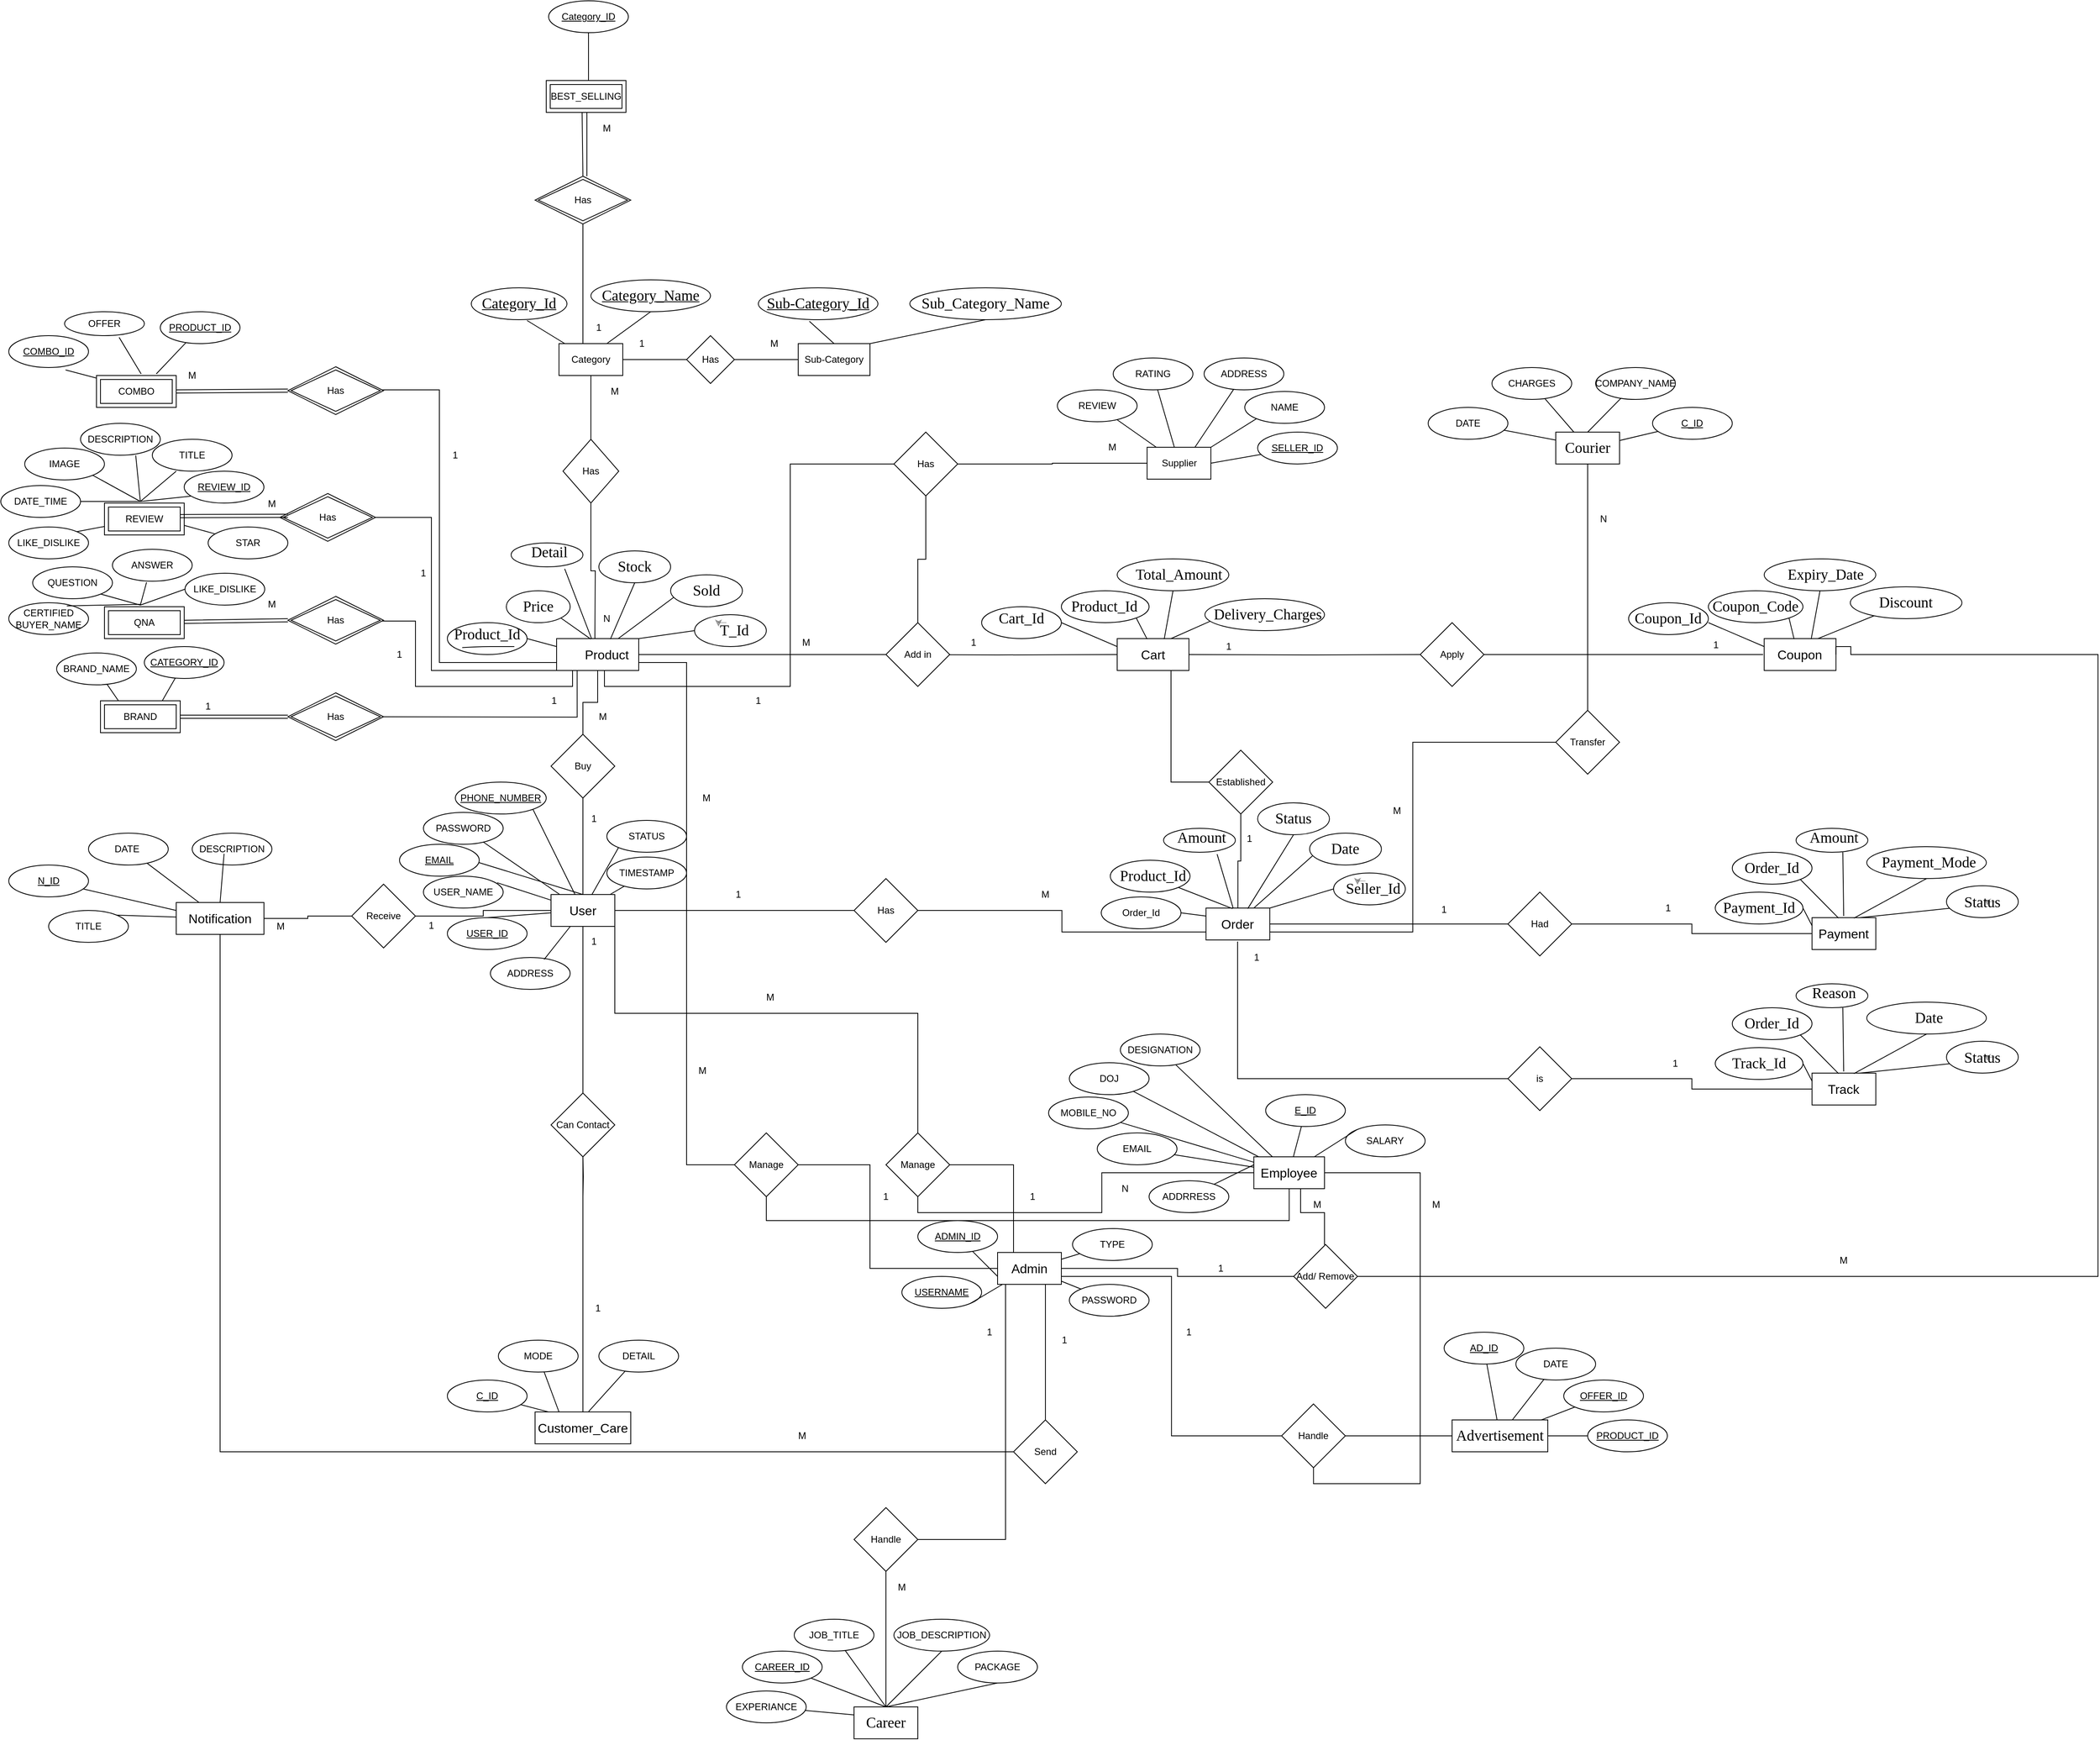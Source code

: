 <mxfile version="13.10.6" type="github">
  <diagram id="s1cw8rZkBf4w5TiTZ70j" name="Page-1">
    <mxGraphModel dx="1730" dy="913" grid="1" gridSize="10" guides="1" tooltips="1" connect="1" arrows="1" fold="1" page="1" pageScale="1" pageWidth="6000" pageHeight="6000" math="0" shadow="0">
      <root>
        <mxCell id="0" />
        <mxCell id="1" parent="0" />
        <mxCell id="t4iPXFJpdFiJiGYDeRWr-1" value="" style="rounded=0;whiteSpace=wrap;html=1;" parent="1" vertex="1">
          <mxGeometry x="2387" y="1730" width="103" height="40" as="geometry" />
        </mxCell>
        <mxCell id="t4iPXFJpdFiJiGYDeRWr-2" value="&lt;font style=&quot;font-size: 16px&quot;&gt;Product&lt;/font&gt;&lt;font style=&quot;font-size: 16px&quot;&gt;&lt;br&gt;&lt;/font&gt;" style="text;html=1;strokeColor=none;fillColor=none;align=center;verticalAlign=middle;whiteSpace=wrap;rounded=0;" parent="1" vertex="1">
          <mxGeometry x="2430" y="1740" width="40" height="20" as="geometry" />
        </mxCell>
        <mxCell id="t4iPXFJpdFiJiGYDeRWr-3" value="" style="ellipse;whiteSpace=wrap;html=1;" parent="1" vertex="1">
          <mxGeometry x="2250" y="1710" width="100" height="40" as="geometry" />
        </mxCell>
        <mxCell id="t4iPXFJpdFiJiGYDeRWr-4" value="" style="ellipse;whiteSpace=wrap;html=1;" parent="1" vertex="1">
          <mxGeometry x="2324" y="1670" width="80" height="40" as="geometry" />
        </mxCell>
        <mxCell id="t4iPXFJpdFiJiGYDeRWr-5" value="" style="ellipse;whiteSpace=wrap;html=1;" parent="1" vertex="1">
          <mxGeometry x="2530" y="1650" width="90" height="40" as="geometry" />
        </mxCell>
        <mxCell id="t4iPXFJpdFiJiGYDeRWr-6" value="" style="ellipse;whiteSpace=wrap;html=1;" parent="1" vertex="1">
          <mxGeometry x="2560" y="1700" width="90" height="40" as="geometry" />
        </mxCell>
        <mxCell id="t4iPXFJpdFiJiGYDeRWr-7" value="" style="ellipse;whiteSpace=wrap;html=1;" parent="1" vertex="1">
          <mxGeometry x="2330" y="1610" width="90" height="30" as="geometry" />
        </mxCell>
        <mxCell id="t4iPXFJpdFiJiGYDeRWr-8" value="" style="ellipse;whiteSpace=wrap;html=1;" parent="1" vertex="1">
          <mxGeometry x="2440" y="1620" width="90" height="40" as="geometry" />
        </mxCell>
        <mxCell id="t4iPXFJpdFiJiGYDeRWr-9" value="&lt;span id=&quot;docs-internal-guid-52407e8a-7fff-cbf3-2536-1fac4d719183&quot;&gt;&lt;span style=&quot;font-size: 14pt ; font-family: &amp;#34;times new roman&amp;#34; ; background-color: transparent ; vertical-align: baseline&quot;&gt;Product_Id&lt;/span&gt;&lt;/span&gt;" style="text;html=1;strokeColor=none;fillColor=none;align=center;verticalAlign=middle;whiteSpace=wrap;rounded=0;" parent="1" vertex="1">
          <mxGeometry x="2280" y="1715" width="40" height="20" as="geometry" />
        </mxCell>
        <mxCell id="t4iPXFJpdFiJiGYDeRWr-10" value="&lt;span id=&quot;docs-internal-guid-77ab3239-7fff-6653-dc07-70a4567c1364&quot;&gt;&lt;span style=&quot;font-size: 14pt ; font-family: &amp;#34;times new roman&amp;#34; ; background-color: transparent ; vertical-align: baseline&quot;&gt;Price&lt;/span&gt;&lt;/span&gt;" style="text;html=1;strokeColor=none;fillColor=none;align=center;verticalAlign=middle;whiteSpace=wrap;rounded=0;" parent="1" vertex="1">
          <mxGeometry x="2344" y="1680" width="40" height="20" as="geometry" />
        </mxCell>
        <mxCell id="t4iPXFJpdFiJiGYDeRWr-11" value="&lt;span id=&quot;docs-internal-guid-4e54380a-7fff-bb57-83b4-be8a0f64f4e9&quot;&gt;&lt;span style=&quot;font-size: 14pt ; font-family: &amp;#34;times new roman&amp;#34; ; background-color: transparent ; vertical-align: baseline&quot;&gt;Stock&lt;/span&gt;&lt;/span&gt;" style="text;html=1;strokeColor=none;fillColor=none;align=center;verticalAlign=middle;whiteSpace=wrap;rounded=0;" parent="1" vertex="1">
          <mxGeometry x="2465" y="1630" width="40" height="20" as="geometry" />
        </mxCell>
        <mxCell id="t4iPXFJpdFiJiGYDeRWr-12" value="&lt;span id=&quot;docs-internal-guid-1fa22a7b-7fff-ead4-82f6-f13e5b7c12e8&quot;&gt;&lt;span style=&quot;font-size: 14pt ; font-family: &amp;#34;times new roman&amp;#34; ; background-color: transparent ; vertical-align: baseline&quot;&gt;Sold&lt;/span&gt;&lt;/span&gt;" style="text;html=1;strokeColor=none;fillColor=none;align=center;verticalAlign=middle;whiteSpace=wrap;rounded=0;" parent="1" vertex="1">
          <mxGeometry x="2555" y="1660" width="40" height="20" as="geometry" />
        </mxCell>
        <mxCell id="t4iPXFJpdFiJiGYDeRWr-13" value="&lt;span id=&quot;docs-internal-guid-fe8abb5e-7fff-1b7b-80ea-8a018e37618a&quot;&gt;&lt;span style=&quot;font-size: 14pt ; font-family: &amp;#34;times new roman&amp;#34; ; background-color: transparent ; vertical-align: baseline&quot;&gt;T_Id&lt;/span&gt;&lt;/span&gt;" style="text;html=1;strokeColor=none;fillColor=none;align=center;verticalAlign=middle;whiteSpace=wrap;rounded=0;" parent="1" vertex="1">
          <mxGeometry x="2590" y="1710" width="40" height="20" as="geometry" />
        </mxCell>
        <mxCell id="t4iPXFJpdFiJiGYDeRWr-14" value="" style="endArrow=none;html=1;entryX=0.5;entryY=1;entryDx=0;entryDy=0;exitX=0.655;exitY=0.017;exitDx=0;exitDy=0;exitPerimeter=0;" parent="1" source="t4iPXFJpdFiJiGYDeRWr-1" target="t4iPXFJpdFiJiGYDeRWr-8" edge="1">
          <mxGeometry width="50" height="50" relative="1" as="geometry">
            <mxPoint x="2590" y="1770" as="sourcePoint" />
            <mxPoint x="2640" y="1720" as="targetPoint" />
          </mxGeometry>
        </mxCell>
        <mxCell id="t4iPXFJpdFiJiGYDeRWr-15" value="" style="endArrow=none;html=1;exitX=1;exitY=0;exitDx=0;exitDy=0;" parent="1" source="t4iPXFJpdFiJiGYDeRWr-1" edge="1">
          <mxGeometry width="50" height="50" relative="1" as="geometry">
            <mxPoint x="2590" y="1770" as="sourcePoint" />
            <mxPoint x="2560" y="1720" as="targetPoint" />
          </mxGeometry>
        </mxCell>
        <mxCell id="t4iPXFJpdFiJiGYDeRWr-16" value="" style="endArrow=none;html=1;exitX=0.043;exitY=0.707;exitDx=0;exitDy=0;exitPerimeter=0;entryX=0.75;entryY=0;entryDx=0;entryDy=0;" parent="1" source="t4iPXFJpdFiJiGYDeRWr-5" target="t4iPXFJpdFiJiGYDeRWr-1" edge="1">
          <mxGeometry width="50" height="50" relative="1" as="geometry">
            <mxPoint x="2590" y="1770" as="sourcePoint" />
            <mxPoint x="2640" y="1720" as="targetPoint" />
          </mxGeometry>
        </mxCell>
        <mxCell id="t4iPXFJpdFiJiGYDeRWr-17" value="" style="endArrow=none;html=1;entryX=1;entryY=1;entryDx=0;entryDy=0;exitX=0.417;exitY=0.017;exitDx=0;exitDy=0;exitPerimeter=0;" parent="1" source="t4iPXFJpdFiJiGYDeRWr-1" target="t4iPXFJpdFiJiGYDeRWr-4" edge="1">
          <mxGeometry width="50" height="50" relative="1" as="geometry">
            <mxPoint x="2590" y="1770" as="sourcePoint" />
            <mxPoint x="2640" y="1720" as="targetPoint" />
          </mxGeometry>
        </mxCell>
        <mxCell id="t4iPXFJpdFiJiGYDeRWr-18" value="" style="endArrow=none;html=1;entryX=1;entryY=0.5;entryDx=0;entryDy=0;exitX=0;exitY=0.25;exitDx=0;exitDy=0;" parent="1" source="t4iPXFJpdFiJiGYDeRWr-1" target="t4iPXFJpdFiJiGYDeRWr-3" edge="1">
          <mxGeometry width="50" height="50" relative="1" as="geometry">
            <mxPoint x="2590" y="1770" as="sourcePoint" />
            <mxPoint x="2640" y="1720" as="targetPoint" />
          </mxGeometry>
        </mxCell>
        <mxCell id="t4iPXFJpdFiJiGYDeRWr-19" value="" style="endArrow=none;html=1;exitX=0;exitY=1;exitDx=0;exitDy=0;" parent="1" edge="1">
          <mxGeometry width="50" height="50" relative="1" as="geometry">
            <mxPoint x="2268.645" y="1741.213" as="sourcePoint" />
            <mxPoint x="2334" y="1740" as="targetPoint" />
            <Array as="points">
              <mxPoint x="2294" y="1740" />
            </Array>
          </mxGeometry>
        </mxCell>
        <mxCell id="t4iPXFJpdFiJiGYDeRWr-20" style="edgeStyle=orthogonalEdgeStyle;rounded=0;orthogonalLoop=1;jettySize=auto;html=1;exitX=0.25;exitY=0;exitDx=0;exitDy=0;entryX=0;entryY=0.25;entryDx=0;entryDy=0;shadow=0;opacity=30;" parent="1" source="t4iPXFJpdFiJiGYDeRWr-13" target="t4iPXFJpdFiJiGYDeRWr-13" edge="1">
          <mxGeometry relative="1" as="geometry" />
        </mxCell>
        <mxCell id="t4iPXFJpdFiJiGYDeRWr-21" value="&lt;span id=&quot;docs-internal-guid-84cdcf9b-7fff-4355-09eb-947d76654720&quot;&gt;&lt;span style=&quot;font-size: 14pt ; font-family: &amp;#34;times new roman&amp;#34; ; background-color: transparent ; vertical-align: baseline&quot;&gt;Detail&lt;/span&gt;&lt;/span&gt;" style="text;html=1;strokeColor=none;fillColor=none;align=center;verticalAlign=middle;whiteSpace=wrap;rounded=0;" parent="1" vertex="1">
          <mxGeometry x="2358" y="1612" width="40" height="20" as="geometry" />
        </mxCell>
        <mxCell id="t4iPXFJpdFiJiGYDeRWr-22" value="" style="endArrow=none;html=1;entryX=0.746;entryY=1.081;entryDx=0;entryDy=0;entryPerimeter=0;" parent="1" source="t4iPXFJpdFiJiGYDeRWr-1" target="t4iPXFJpdFiJiGYDeRWr-7" edge="1">
          <mxGeometry width="50" height="50" relative="1" as="geometry">
            <mxPoint x="2423.571" y="1730" as="sourcePoint" />
            <mxPoint x="2415" y="1610" as="targetPoint" />
          </mxGeometry>
        </mxCell>
        <mxCell id="t4iPXFJpdFiJiGYDeRWr-23" value="" style="rounded=0;whiteSpace=wrap;html=1;" parent="1" vertex="1">
          <mxGeometry x="3090" y="1730" width="90" height="40" as="geometry" />
        </mxCell>
        <mxCell id="t4iPXFJpdFiJiGYDeRWr-24" style="edgeStyle=orthogonalEdgeStyle;rounded=0;orthogonalLoop=1;jettySize=auto;html=1;entryX=0;entryY=0.5;entryDx=0;entryDy=0;shadow=0;startArrow=none;startFill=0;startSize=5;endArrow=none;endFill=0;strokeColor=#000000;" parent="1" target="t4iPXFJpdFiJiGYDeRWr-130" edge="1">
          <mxGeometry relative="1" as="geometry">
            <mxPoint x="3180" y="1750" as="sourcePoint" />
          </mxGeometry>
        </mxCell>
        <mxCell id="t4iPXFJpdFiJiGYDeRWr-25" value="&lt;font style=&quot;font-size: 16px&quot;&gt;Cart&lt;br&gt;&lt;/font&gt;" style="text;html=1;strokeColor=none;fillColor=none;align=center;verticalAlign=middle;whiteSpace=wrap;rounded=0;" parent="1" vertex="1">
          <mxGeometry x="3115" y="1740" width="40" height="20" as="geometry" />
        </mxCell>
        <mxCell id="t4iPXFJpdFiJiGYDeRWr-26" value="" style="ellipse;whiteSpace=wrap;html=1;" parent="1" vertex="1">
          <mxGeometry x="2920" y="1690" width="100" height="40" as="geometry" />
        </mxCell>
        <mxCell id="t4iPXFJpdFiJiGYDeRWr-27" value="" style="ellipse;whiteSpace=wrap;html=1;" parent="1" vertex="1">
          <mxGeometry x="3020" y="1670" width="110" height="40" as="geometry" />
        </mxCell>
        <mxCell id="t4iPXFJpdFiJiGYDeRWr-28" value="" style="ellipse;whiteSpace=wrap;html=1;" parent="1" vertex="1">
          <mxGeometry x="3200" y="1680" width="150" height="40" as="geometry" />
        </mxCell>
        <mxCell id="t4iPXFJpdFiJiGYDeRWr-29" value="" style="ellipse;whiteSpace=wrap;html=1;" parent="1" vertex="1">
          <mxGeometry x="3090" y="1630" width="140" height="40" as="geometry" />
        </mxCell>
        <mxCell id="t4iPXFJpdFiJiGYDeRWr-30" value="&lt;span id=&quot;docs-internal-guid-52407e8a-7fff-cbf3-2536-1fac4d719183&quot;&gt;&lt;span style=&quot;font-size: 14pt ; font-family: &amp;#34;times new roman&amp;#34; ; background-color: transparent ; vertical-align: baseline&quot;&gt;Cart_Id&lt;/span&gt;&lt;/span&gt;" style="text;html=1;strokeColor=none;fillColor=none;align=center;verticalAlign=middle;whiteSpace=wrap;rounded=0;" parent="1" vertex="1">
          <mxGeometry x="2950" y="1695" width="40" height="20" as="geometry" />
        </mxCell>
        <mxCell id="t4iPXFJpdFiJiGYDeRWr-31" value="&lt;span id=&quot;docs-internal-guid-77ab3239-7fff-6653-dc07-70a4567c1364&quot;&gt;&lt;span style=&quot;font-size: 14pt ; font-family: &amp;#34;times new roman&amp;#34; ; background-color: transparent ; vertical-align: baseline&quot;&gt;Product_Id&lt;/span&gt;&lt;/span&gt;" style="text;html=1;strokeColor=none;fillColor=none;align=center;verticalAlign=middle;whiteSpace=wrap;rounded=0;" parent="1" vertex="1">
          <mxGeometry x="3054" y="1680" width="40" height="20" as="geometry" />
        </mxCell>
        <mxCell id="t4iPXFJpdFiJiGYDeRWr-32" value="&lt;span id=&quot;docs-internal-guid-f2ca6896-7fff-c282-03e5-d2eb94d20334&quot;&gt;&lt;span style=&quot;font-size: 14pt ; font-family: &amp;#34;times new roman&amp;#34; ; background-color: transparent ; vertical-align: baseline&quot;&gt;Total_Amount&lt;/span&gt;&lt;/span&gt;" style="text;html=1;strokeColor=none;fillColor=none;align=center;verticalAlign=middle;whiteSpace=wrap;rounded=0;" parent="1" vertex="1">
          <mxGeometry x="3120" y="1640" width="95" height="20" as="geometry" />
        </mxCell>
        <mxCell id="t4iPXFJpdFiJiGYDeRWr-33" value="&lt;span id=&quot;docs-internal-guid-baefef16-7fff-118e-0051-b42a2cbbd142&quot;&gt;&lt;span style=&quot;font-size: 14pt ; font-family: &amp;#34;times new roman&amp;#34; ; background-color: transparent ; vertical-align: baseline&quot;&gt;Delivery_Charges&lt;/span&gt;&lt;/span&gt;" style="text;html=1;strokeColor=none;fillColor=none;align=center;verticalAlign=middle;whiteSpace=wrap;rounded=0;" parent="1" vertex="1">
          <mxGeometry x="3259" y="1690" width="40" height="20" as="geometry" />
        </mxCell>
        <mxCell id="t4iPXFJpdFiJiGYDeRWr-34" value="" style="endArrow=none;html=1;entryX=0.5;entryY=1;entryDx=0;entryDy=0;exitX=0.655;exitY=0.017;exitDx=0;exitDy=0;exitPerimeter=0;" parent="1" source="t4iPXFJpdFiJiGYDeRWr-23" target="t4iPXFJpdFiJiGYDeRWr-29" edge="1">
          <mxGeometry width="50" height="50" relative="1" as="geometry">
            <mxPoint x="3300" y="1770" as="sourcePoint" />
            <mxPoint x="3350" y="1720" as="targetPoint" />
          </mxGeometry>
        </mxCell>
        <mxCell id="t4iPXFJpdFiJiGYDeRWr-35" value="" style="endArrow=none;html=1;exitX=0.043;exitY=0.707;exitDx=0;exitDy=0;exitPerimeter=0;entryX=0.75;entryY=0;entryDx=0;entryDy=0;" parent="1" source="t4iPXFJpdFiJiGYDeRWr-28" target="t4iPXFJpdFiJiGYDeRWr-23" edge="1">
          <mxGeometry width="50" height="50" relative="1" as="geometry">
            <mxPoint x="3300" y="1770" as="sourcePoint" />
            <mxPoint x="3350" y="1720" as="targetPoint" />
          </mxGeometry>
        </mxCell>
        <mxCell id="t4iPXFJpdFiJiGYDeRWr-36" value="" style="endArrow=none;html=1;entryX=1;entryY=1;entryDx=0;entryDy=0;exitX=0.417;exitY=0.017;exitDx=0;exitDy=0;exitPerimeter=0;" parent="1" source="t4iPXFJpdFiJiGYDeRWr-23" target="t4iPXFJpdFiJiGYDeRWr-27" edge="1">
          <mxGeometry width="50" height="50" relative="1" as="geometry">
            <mxPoint x="3300" y="1770" as="sourcePoint" />
            <mxPoint x="3350" y="1720" as="targetPoint" />
          </mxGeometry>
        </mxCell>
        <mxCell id="t4iPXFJpdFiJiGYDeRWr-37" value="" style="endArrow=none;html=1;entryX=1;entryY=0.5;entryDx=0;entryDy=0;exitX=0;exitY=0.25;exitDx=0;exitDy=0;" parent="1" source="t4iPXFJpdFiJiGYDeRWr-23" target="t4iPXFJpdFiJiGYDeRWr-26" edge="1">
          <mxGeometry width="50" height="50" relative="1" as="geometry">
            <mxPoint x="3300" y="1770" as="sourcePoint" />
            <mxPoint x="3350" y="1720" as="targetPoint" />
          </mxGeometry>
        </mxCell>
        <mxCell id="t4iPXFJpdFiJiGYDeRWr-38" style="edgeStyle=orthogonalEdgeStyle;rounded=0;orthogonalLoop=1;jettySize=auto;html=1;entryX=0;entryY=0.5;entryDx=0;entryDy=0;shadow=0;startArrow=none;startFill=0;startSize=5;endArrow=none;endFill=0;strokeColor=#000000;" parent="1" source="t4iPXFJpdFiJiGYDeRWr-39" target="t4iPXFJpdFiJiGYDeRWr-99" edge="1">
          <mxGeometry relative="1" as="geometry" />
        </mxCell>
        <mxCell id="t4iPXFJpdFiJiGYDeRWr-39" value="" style="rounded=0;whiteSpace=wrap;html=1;" parent="1" vertex="1">
          <mxGeometry x="3201.36" y="2068" width="80" height="40" as="geometry" />
        </mxCell>
        <mxCell id="t4iPXFJpdFiJiGYDeRWr-40" style="edgeStyle=orthogonalEdgeStyle;rounded=0;orthogonalLoop=1;jettySize=auto;html=1;entryX=0;entryY=0.5;entryDx=0;entryDy=0;shadow=0;startArrow=none;startFill=0;startSize=5;endArrow=none;endFill=0;strokeColor=#000000;" parent="1" target="t4iPXFJpdFiJiGYDeRWr-117" edge="1">
          <mxGeometry relative="1" as="geometry">
            <mxPoint x="3241" y="2110" as="sourcePoint" />
            <Array as="points">
              <mxPoint x="3241" y="2282" />
            </Array>
          </mxGeometry>
        </mxCell>
        <mxCell id="t4iPXFJpdFiJiGYDeRWr-41" value="&lt;font style=&quot;font-size: 16px&quot;&gt;Order&lt;br&gt;&lt;/font&gt;" style="text;html=1;strokeColor=none;fillColor=none;align=center;verticalAlign=middle;whiteSpace=wrap;rounded=0;" parent="1" vertex="1">
          <mxGeometry x="3221.36" y="2078" width="40" height="20" as="geometry" />
        </mxCell>
        <mxCell id="t4iPXFJpdFiJiGYDeRWr-42" value="" style="ellipse;whiteSpace=wrap;html=1;" parent="1" vertex="1">
          <mxGeometry x="3081.36" y="2008" width="100" height="40" as="geometry" />
        </mxCell>
        <mxCell id="t4iPXFJpdFiJiGYDeRWr-43" value="" style="ellipse;whiteSpace=wrap;html=1;" parent="1" vertex="1">
          <mxGeometry x="3331.36" y="1974" width="90" height="40" as="geometry" />
        </mxCell>
        <mxCell id="t4iPXFJpdFiJiGYDeRWr-44" value="" style="ellipse;whiteSpace=wrap;html=1;" parent="1" vertex="1">
          <mxGeometry x="3361.36" y="2024" width="90" height="40" as="geometry" />
        </mxCell>
        <mxCell id="t4iPXFJpdFiJiGYDeRWr-45" value="" style="ellipse;whiteSpace=wrap;html=1;" parent="1" vertex="1">
          <mxGeometry x="3148.18" y="1968" width="90" height="30" as="geometry" />
        </mxCell>
        <mxCell id="t4iPXFJpdFiJiGYDeRWr-46" value="" style="ellipse;whiteSpace=wrap;html=1;" parent="1" vertex="1">
          <mxGeometry x="3266.18" y="1936" width="90" height="40" as="geometry" />
        </mxCell>
        <mxCell id="t4iPXFJpdFiJiGYDeRWr-47" value="&lt;span id=&quot;docs-internal-guid-77ab3239-7fff-6653-dc07-70a4567c1364&quot;&gt;&lt;span style=&quot;font-size: 14pt ; font-family: &amp;#34;times new roman&amp;#34; ; background-color: transparent ; vertical-align: baseline&quot;&gt;Product_Id&lt;/span&gt;&lt;/span&gt;" style="text;html=1;strokeColor=none;fillColor=none;align=center;verticalAlign=middle;whiteSpace=wrap;rounded=0;" parent="1" vertex="1">
          <mxGeometry x="3115.36" y="2018" width="40" height="20" as="geometry" />
        </mxCell>
        <mxCell id="t4iPXFJpdFiJiGYDeRWr-48" value="&lt;span id=&quot;docs-internal-guid-ff9833c6-7fff-4b99-b171-f6fb1d8c974a&quot;&gt;&lt;span style=&quot;font-size: 14pt ; font-family: &amp;#34;times new roman&amp;#34; ; background-color: transparent ; vertical-align: baseline&quot;&gt;Status&lt;/span&gt;&lt;/span&gt;" style="text;html=1;strokeColor=none;fillColor=none;align=center;verticalAlign=middle;whiteSpace=wrap;rounded=0;" parent="1" vertex="1">
          <mxGeometry x="3291.18" y="1946" width="40" height="20" as="geometry" />
        </mxCell>
        <mxCell id="t4iPXFJpdFiJiGYDeRWr-49" value="&lt;span id=&quot;docs-internal-guid-f2967f29-7fff-6dd1-11c2-6718a5f1cecf&quot;&gt;&lt;span style=&quot;font-size: 14pt ; font-family: &amp;#34;times new roman&amp;#34; ; background-color: transparent ; vertical-align: baseline&quot;&gt;Date&lt;/span&gt;&lt;/span&gt;" style="text;html=1;strokeColor=none;fillColor=none;align=center;verticalAlign=middle;whiteSpace=wrap;rounded=0;" parent="1" vertex="1">
          <mxGeometry x="3356.36" y="1984" width="40" height="20" as="geometry" />
        </mxCell>
        <mxCell id="t4iPXFJpdFiJiGYDeRWr-50" value="&lt;span id=&quot;docs-internal-guid-a0acf873-7fff-8d3f-207a-eaa01f1dc518&quot;&gt;&lt;span style=&quot;font-size: 14pt ; font-family: &amp;#34;times new roman&amp;#34; ; background-color: transparent ; vertical-align: baseline&quot;&gt;Seller_Id&lt;/span&gt;&lt;/span&gt;" style="text;html=1;strokeColor=none;fillColor=none;align=center;verticalAlign=middle;whiteSpace=wrap;rounded=0;" parent="1" vertex="1">
          <mxGeometry x="3391.36" y="2034" width="40" height="20" as="geometry" />
        </mxCell>
        <mxCell id="t4iPXFJpdFiJiGYDeRWr-51" value="" style="endArrow=none;html=1;entryX=0.5;entryY=1;entryDx=0;entryDy=0;exitX=0.655;exitY=0.017;exitDx=0;exitDy=0;exitPerimeter=0;" parent="1" source="t4iPXFJpdFiJiGYDeRWr-39" target="t4iPXFJpdFiJiGYDeRWr-46" edge="1">
          <mxGeometry width="50" height="50" relative="1" as="geometry">
            <mxPoint x="3421.36" y="2108" as="sourcePoint" />
            <mxPoint x="3471.36" y="2058" as="targetPoint" />
          </mxGeometry>
        </mxCell>
        <mxCell id="t4iPXFJpdFiJiGYDeRWr-52" value="" style="endArrow=none;html=1;exitX=1;exitY=0;exitDx=0;exitDy=0;" parent="1" source="t4iPXFJpdFiJiGYDeRWr-39" edge="1">
          <mxGeometry width="50" height="50" relative="1" as="geometry">
            <mxPoint x="3251.36" y="2054" as="sourcePoint" />
            <mxPoint x="3361.36" y="2044" as="targetPoint" />
          </mxGeometry>
        </mxCell>
        <mxCell id="t4iPXFJpdFiJiGYDeRWr-53" value="" style="endArrow=none;html=1;exitX=0.043;exitY=0.707;exitDx=0;exitDy=0;exitPerimeter=0;entryX=0.75;entryY=0;entryDx=0;entryDy=0;" parent="1" source="t4iPXFJpdFiJiGYDeRWr-43" target="t4iPXFJpdFiJiGYDeRWr-39" edge="1">
          <mxGeometry width="50" height="50" relative="1" as="geometry">
            <mxPoint x="3421.36" y="2108" as="sourcePoint" />
            <mxPoint x="3471.36" y="2058" as="targetPoint" />
          </mxGeometry>
        </mxCell>
        <mxCell id="t4iPXFJpdFiJiGYDeRWr-54" value="" style="endArrow=none;html=1;entryX=1;entryY=1;entryDx=0;entryDy=0;exitX=0.417;exitY=0.017;exitDx=0;exitDy=0;exitPerimeter=0;" parent="1" source="t4iPXFJpdFiJiGYDeRWr-39" target="t4iPXFJpdFiJiGYDeRWr-42" edge="1">
          <mxGeometry width="50" height="50" relative="1" as="geometry">
            <mxPoint x="3421.36" y="2108" as="sourcePoint" />
            <mxPoint x="3471.36" y="2058" as="targetPoint" />
          </mxGeometry>
        </mxCell>
        <mxCell id="t4iPXFJpdFiJiGYDeRWr-55" value="" style="endArrow=none;html=1;entryX=1;entryY=0.5;entryDx=0;entryDy=0;exitX=0;exitY=0.25;exitDx=0;exitDy=0;" parent="1" source="t4iPXFJpdFiJiGYDeRWr-39" target="t4iPXFJpdFiJiGYDeRWr-62" edge="1">
          <mxGeometry width="50" height="50" relative="1" as="geometry">
            <mxPoint x="3421.36" y="2108" as="sourcePoint" />
            <mxPoint x="3181.36" y="2068" as="targetPoint" />
          </mxGeometry>
        </mxCell>
        <mxCell id="t4iPXFJpdFiJiGYDeRWr-56" style="edgeStyle=orthogonalEdgeStyle;rounded=0;orthogonalLoop=1;jettySize=auto;html=1;exitX=0.25;exitY=0;exitDx=0;exitDy=0;entryX=0;entryY=0.25;entryDx=0;entryDy=0;shadow=0;opacity=30;" parent="1" source="t4iPXFJpdFiJiGYDeRWr-50" target="t4iPXFJpdFiJiGYDeRWr-50" edge="1">
          <mxGeometry relative="1" as="geometry" />
        </mxCell>
        <mxCell id="t4iPXFJpdFiJiGYDeRWr-57" value="&lt;span id=&quot;docs-internal-guid-80ae62ff-7fff-0101-c7de-895944b1ee72&quot;&gt;&lt;span style=&quot;font-size: 14pt ; font-family: &amp;#34;times new roman&amp;#34; ; background-color: transparent ; vertical-align: baseline&quot;&gt;Amount&lt;/span&gt;&lt;/span&gt;" style="text;html=1;strokeColor=none;fillColor=none;align=center;verticalAlign=middle;whiteSpace=wrap;rounded=0;" parent="1" vertex="1">
          <mxGeometry x="3176.18" y="1970" width="40" height="20" as="geometry" />
        </mxCell>
        <mxCell id="t4iPXFJpdFiJiGYDeRWr-58" value="" style="endArrow=none;html=1;entryX=0.746;entryY=1.081;entryDx=0;entryDy=0;entryPerimeter=0;" parent="1" source="t4iPXFJpdFiJiGYDeRWr-39" target="t4iPXFJpdFiJiGYDeRWr-45" edge="1">
          <mxGeometry width="50" height="50" relative="1" as="geometry">
            <mxPoint x="3254.931" y="2068" as="sourcePoint" />
            <mxPoint x="3246.36" y="1948" as="targetPoint" />
          </mxGeometry>
        </mxCell>
        <mxCell id="t4iPXFJpdFiJiGYDeRWr-59" style="edgeStyle=orthogonalEdgeStyle;rounded=0;orthogonalLoop=1;jettySize=auto;html=1;entryX=1;entryY=0.5;entryDx=0;entryDy=0;shadow=0;startArrow=none;startFill=0;endArrow=none;endFill=0;strokeColor=#000000;" parent="1" source="t4iPXFJpdFiJiGYDeRWr-61" target="t4iPXFJpdFiJiGYDeRWr-1" edge="1">
          <mxGeometry relative="1" as="geometry" />
        </mxCell>
        <mxCell id="t4iPXFJpdFiJiGYDeRWr-60" style="edgeStyle=orthogonalEdgeStyle;rounded=0;orthogonalLoop=1;jettySize=auto;html=1;entryX=0;entryY=0.5;entryDx=0;entryDy=0;shadow=0;startArrow=none;startFill=0;endArrow=none;endFill=0;strokeColor=#000000;" parent="1" target="t4iPXFJpdFiJiGYDeRWr-23" edge="1">
          <mxGeometry relative="1" as="geometry">
            <mxPoint x="2790" y="1750" as="sourcePoint" />
          </mxGeometry>
        </mxCell>
        <mxCell id="t4iPXFJpdFiJiGYDeRWr-61" value="Add in" style="rhombus;whiteSpace=wrap;html=1;shadow=0;" parent="1" vertex="1">
          <mxGeometry x="2800" y="1710" width="80" height="80" as="geometry" />
        </mxCell>
        <mxCell id="t4iPXFJpdFiJiGYDeRWr-62" value="Order_Id" style="ellipse;whiteSpace=wrap;html=1;" parent="1" vertex="1">
          <mxGeometry x="3070" y="2054" width="100" height="40" as="geometry" />
        </mxCell>
        <mxCell id="t4iPXFJpdFiJiGYDeRWr-63" value="Category" style="rounded=0;whiteSpace=wrap;html=1;" parent="1" vertex="1">
          <mxGeometry x="2390" y="1360" width="80" height="40" as="geometry" />
        </mxCell>
        <mxCell id="t4iPXFJpdFiJiGYDeRWr-64" value="Sub-Category" style="rounded=0;whiteSpace=wrap;html=1;" parent="1" vertex="1">
          <mxGeometry x="2690" y="1360" width="90" height="40" as="geometry" />
        </mxCell>
        <mxCell id="t4iPXFJpdFiJiGYDeRWr-65" value="&lt;span id=&quot;docs-internal-guid-099eb12b-7fff-39af-aab9-398033733576&quot;&gt;&lt;span style=&quot;font-size: 14pt ; font-family: &amp;#34;times new roman&amp;#34; ; background-color: transparent ; vertical-align: baseline&quot;&gt;&lt;u&gt;Category_Id&lt;/u&gt;&lt;/span&gt;&lt;/span&gt;" style="ellipse;whiteSpace=wrap;html=1;" parent="1" vertex="1">
          <mxGeometry x="2280" y="1290" width="120" height="40" as="geometry" />
        </mxCell>
        <mxCell id="t4iPXFJpdFiJiGYDeRWr-66" value="" style="endArrow=none;html=1;shadow=0;strokeColor=#000000;exitX=0.583;exitY=1.025;exitDx=0;exitDy=0;exitPerimeter=0;" parent="1" source="t4iPXFJpdFiJiGYDeRWr-65" target="t4iPXFJpdFiJiGYDeRWr-63" edge="1">
          <mxGeometry width="50" height="50" relative="1" as="geometry">
            <mxPoint x="2260" y="1310" as="sourcePoint" />
            <mxPoint x="2310" y="1260" as="targetPoint" />
          </mxGeometry>
        </mxCell>
        <mxCell id="t4iPXFJpdFiJiGYDeRWr-67" value="&lt;span id=&quot;docs-internal-guid-099eb12b-7fff-39af-aab9-398033733576&quot;&gt;&lt;span style=&quot;font-size: 14pt ; font-family: &amp;#34;times new roman&amp;#34; ; background-color: transparent ; vertical-align: baseline&quot;&gt;&lt;u&gt;Category_Name&lt;/u&gt;&lt;/span&gt;&lt;/span&gt;" style="ellipse;whiteSpace=wrap;html=1;" parent="1" vertex="1">
          <mxGeometry x="2430" y="1280" width="150" height="40" as="geometry" />
        </mxCell>
        <mxCell id="t4iPXFJpdFiJiGYDeRWr-68" value="" style="endArrow=none;html=1;shadow=0;strokeColor=#000000;entryX=0.5;entryY=1;entryDx=0;entryDy=0;exitX=0.75;exitY=0;exitDx=0;exitDy=0;" parent="1" source="t4iPXFJpdFiJiGYDeRWr-63" target="t4iPXFJpdFiJiGYDeRWr-67" edge="1">
          <mxGeometry width="50" height="50" relative="1" as="geometry">
            <mxPoint x="2260" y="1310" as="sourcePoint" />
            <mxPoint x="2310" y="1260" as="targetPoint" />
          </mxGeometry>
        </mxCell>
        <mxCell id="t4iPXFJpdFiJiGYDeRWr-69" value="&lt;span id=&quot;docs-internal-guid-099eb12b-7fff-39af-aab9-398033733576&quot;&gt;&lt;span style=&quot;font-size: 14pt ; font-family: &amp;#34;times new roman&amp;#34; ; background-color: transparent ; vertical-align: baseline&quot;&gt;&lt;u&gt;Sub-Category_Id&lt;/u&gt;&lt;/span&gt;&lt;/span&gt;" style="ellipse;whiteSpace=wrap;html=1;" parent="1" vertex="1">
          <mxGeometry x="2640" y="1290" width="150" height="40" as="geometry" />
        </mxCell>
        <mxCell id="t4iPXFJpdFiJiGYDeRWr-70" value="&lt;span id=&quot;docs-internal-guid-a391a374-7fff-23b1-5f64-b4b52b5a8403&quot;&gt;&lt;span style=&quot;font-size: 14pt ; font-family: &amp;#34;times new roman&amp;#34; ; background-color: transparent ; vertical-align: baseline&quot;&gt;Sub_Category_Name&lt;/span&gt;&lt;/span&gt;" style="ellipse;whiteSpace=wrap;html=1;" parent="1" vertex="1">
          <mxGeometry x="2830" y="1290" width="190" height="40" as="geometry" />
        </mxCell>
        <mxCell id="t4iPXFJpdFiJiGYDeRWr-71" value="" style="endArrow=none;html=1;shadow=0;strokeColor=#000000;entryX=0.5;entryY=0;entryDx=0;entryDy=0;" parent="1" target="t4iPXFJpdFiJiGYDeRWr-64" edge="1">
          <mxGeometry width="50" height="50" relative="1" as="geometry">
            <mxPoint x="2704" y="1332" as="sourcePoint" />
            <mxPoint x="2750" y="1250" as="targetPoint" />
          </mxGeometry>
        </mxCell>
        <mxCell id="t4iPXFJpdFiJiGYDeRWr-72" value="" style="endArrow=none;html=1;shadow=0;strokeColor=#000000;entryX=0.5;entryY=1;entryDx=0;entryDy=0;exitX=1;exitY=0;exitDx=0;exitDy=0;" parent="1" source="t4iPXFJpdFiJiGYDeRWr-64" target="t4iPXFJpdFiJiGYDeRWr-70" edge="1">
          <mxGeometry width="50" height="50" relative="1" as="geometry">
            <mxPoint x="2700" y="1300" as="sourcePoint" />
            <mxPoint x="2750" y="1250" as="targetPoint" />
          </mxGeometry>
        </mxCell>
        <mxCell id="t4iPXFJpdFiJiGYDeRWr-73" style="edgeStyle=orthogonalEdgeStyle;rounded=0;orthogonalLoop=1;jettySize=auto;html=1;shadow=0;startArrow=none;startFill=0;endArrow=none;endFill=0;strokeColor=#000000;" parent="1" source="t4iPXFJpdFiJiGYDeRWr-75" target="t4iPXFJpdFiJiGYDeRWr-63" edge="1">
          <mxGeometry relative="1" as="geometry" />
        </mxCell>
        <mxCell id="t4iPXFJpdFiJiGYDeRWr-74" style="edgeStyle=orthogonalEdgeStyle;rounded=0;orthogonalLoop=1;jettySize=auto;html=1;entryX=0;entryY=0.5;entryDx=0;entryDy=0;shadow=0;startArrow=none;startFill=0;endArrow=none;endFill=0;strokeColor=#000000;" parent="1" source="t4iPXFJpdFiJiGYDeRWr-75" target="t4iPXFJpdFiJiGYDeRWr-64" edge="1">
          <mxGeometry relative="1" as="geometry" />
        </mxCell>
        <mxCell id="t4iPXFJpdFiJiGYDeRWr-75" value="Has" style="rhombus;whiteSpace=wrap;html=1;shadow=0;" parent="1" vertex="1">
          <mxGeometry x="2550" y="1350" width="60" height="60" as="geometry" />
        </mxCell>
        <mxCell id="t4iPXFJpdFiJiGYDeRWr-76" style="edgeStyle=orthogonalEdgeStyle;rounded=0;orthogonalLoop=1;jettySize=auto;html=1;shadow=0;startArrow=none;startFill=0;endArrow=none;endFill=0;strokeColor=#000000;" parent="1" source="t4iPXFJpdFiJiGYDeRWr-78" edge="1">
          <mxGeometry relative="1" as="geometry">
            <mxPoint x="2435" y="1730" as="targetPoint" />
          </mxGeometry>
        </mxCell>
        <mxCell id="t4iPXFJpdFiJiGYDeRWr-77" style="edgeStyle=orthogonalEdgeStyle;rounded=0;orthogonalLoop=1;jettySize=auto;html=1;entryX=0.5;entryY=1;entryDx=0;entryDy=0;shadow=0;startArrow=none;startFill=0;endArrow=none;endFill=0;strokeColor=#000000;" parent="1" source="t4iPXFJpdFiJiGYDeRWr-78" target="t4iPXFJpdFiJiGYDeRWr-63" edge="1">
          <mxGeometry relative="1" as="geometry" />
        </mxCell>
        <mxCell id="t4iPXFJpdFiJiGYDeRWr-78" value="Has" style="rhombus;whiteSpace=wrap;html=1;" parent="1" vertex="1">
          <mxGeometry x="2395" y="1480" width="70" height="80" as="geometry" />
        </mxCell>
        <mxCell id="t4iPXFJpdFiJiGYDeRWr-79" style="edgeStyle=orthogonalEdgeStyle;rounded=0;orthogonalLoop=1;jettySize=auto;html=1;entryX=0.75;entryY=1;entryDx=0;entryDy=0;shadow=0;startArrow=none;startFill=0;endArrow=none;endFill=0;strokeColor=#000000;" parent="1" source="t4iPXFJpdFiJiGYDeRWr-81" target="t4iPXFJpdFiJiGYDeRWr-23" edge="1">
          <mxGeometry relative="1" as="geometry" />
        </mxCell>
        <mxCell id="t4iPXFJpdFiJiGYDeRWr-80" style="edgeStyle=orthogonalEdgeStyle;rounded=0;orthogonalLoop=1;jettySize=auto;html=1;entryX=0.5;entryY=0;entryDx=0;entryDy=0;shadow=0;startArrow=none;startFill=0;endArrow=none;endFill=0;strokeColor=#000000;" parent="1" source="t4iPXFJpdFiJiGYDeRWr-81" target="t4iPXFJpdFiJiGYDeRWr-39" edge="1">
          <mxGeometry relative="1" as="geometry" />
        </mxCell>
        <mxCell id="t4iPXFJpdFiJiGYDeRWr-81" value="Established" style="rhombus;whiteSpace=wrap;html=1;shadow=0;" parent="1" vertex="1">
          <mxGeometry x="3205" y="1870" width="80" height="80" as="geometry" />
        </mxCell>
        <mxCell id="t4iPXFJpdFiJiGYDeRWr-82" value="" style="rounded=0;whiteSpace=wrap;html=1;" parent="1" vertex="1">
          <mxGeometry x="3961.36" y="2080" width="80" height="40" as="geometry" />
        </mxCell>
        <mxCell id="t4iPXFJpdFiJiGYDeRWr-83" value="&lt;font style=&quot;font-size: 16px&quot;&gt;Payment&lt;br&gt;&lt;/font&gt;" style="text;html=1;strokeColor=none;fillColor=none;align=center;verticalAlign=middle;whiteSpace=wrap;rounded=0;" parent="1" vertex="1">
          <mxGeometry x="3981.36" y="2090" width="40" height="20" as="geometry" />
        </mxCell>
        <mxCell id="t4iPXFJpdFiJiGYDeRWr-84" value="&lt;span id=&quot;docs-internal-guid-e0b580ba-7fff-79fb-0ea9-29827e86e199&quot;&gt;&lt;span style=&quot;font-size: 14pt ; font-family: &amp;#34;times new roman&amp;#34; ; background-color: transparent ; vertical-align: baseline&quot;&gt;Order_Id&lt;/span&gt;&lt;/span&gt;" style="ellipse;whiteSpace=wrap;html=1;" parent="1" vertex="1">
          <mxGeometry x="3861.36" y="1998" width="100" height="40" as="geometry" />
        </mxCell>
        <mxCell id="t4iPXFJpdFiJiGYDeRWr-85" value="" style="ellipse;whiteSpace=wrap;html=1;" parent="1" vertex="1">
          <mxGeometry x="4130" y="2040" width="90" height="40" as="geometry" />
        </mxCell>
        <mxCell id="t4iPXFJpdFiJiGYDeRWr-86" value="" style="ellipse;whiteSpace=wrap;html=1;" parent="1" vertex="1">
          <mxGeometry x="3941.36" y="1968" width="90" height="30" as="geometry" />
        </mxCell>
        <mxCell id="t4iPXFJpdFiJiGYDeRWr-87" value="" style="ellipse;whiteSpace=wrap;html=1;" parent="1" vertex="1">
          <mxGeometry x="4030" y="1991" width="150" height="40" as="geometry" />
        </mxCell>
        <mxCell id="t4iPXFJpdFiJiGYDeRWr-88" value="&lt;span id=&quot;docs-internal-guid-1151a406-7fff-d1fc-8f14-1aef7314efdf&quot;&gt;&lt;span style=&quot;font-size: 14pt ; font-family: &amp;#34;times new roman&amp;#34; ; background-color: transparent ; vertical-align: baseline&quot;&gt;Payment_Mode&lt;/span&gt;&lt;/span&gt;" style="text;html=1;strokeColor=none;fillColor=none;align=center;verticalAlign=middle;whiteSpace=wrap;rounded=0;" parent="1" vertex="1">
          <mxGeometry x="4100" y="2001" width="16.36" height="20" as="geometry" />
        </mxCell>
        <mxCell id="t4iPXFJpdFiJiGYDeRWr-89" value="&lt;span id=&quot;docs-internal-guid-35fd8ad8-7fff-ea48-df52-95604f8fccde&quot;&gt;&lt;span style=&quot;font-size: 14pt ; font-family: &amp;#34;times new roman&amp;#34; ; background-color: transparent ; vertical-align: baseline&quot;&gt;Status&lt;/span&gt;&lt;/span&gt;" style="text;html=1;strokeColor=none;fillColor=none;align=center;verticalAlign=middle;whiteSpace=wrap;rounded=0;" parent="1" vertex="1">
          <mxGeometry x="4155" y="2051" width="40" height="20" as="geometry" />
        </mxCell>
        <mxCell id="t4iPXFJpdFiJiGYDeRWr-90" value="" style="endArrow=none;html=1;entryX=0.5;entryY=1;entryDx=0;entryDy=0;exitX=0.655;exitY=0.017;exitDx=0;exitDy=0;exitPerimeter=0;" parent="1" source="t4iPXFJpdFiJiGYDeRWr-82" target="t4iPXFJpdFiJiGYDeRWr-87" edge="1">
          <mxGeometry width="50" height="50" relative="1" as="geometry">
            <mxPoint x="4181.36" y="2120" as="sourcePoint" />
            <mxPoint x="4231.36" y="2070" as="targetPoint" />
          </mxGeometry>
        </mxCell>
        <mxCell id="t4iPXFJpdFiJiGYDeRWr-91" value="" style="endArrow=none;html=1;exitX=0.043;exitY=0.707;exitDx=0;exitDy=0;exitPerimeter=0;entryX=0.75;entryY=0;entryDx=0;entryDy=0;" parent="1" source="t4iPXFJpdFiJiGYDeRWr-85" target="t4iPXFJpdFiJiGYDeRWr-82" edge="1">
          <mxGeometry width="50" height="50" relative="1" as="geometry">
            <mxPoint x="4181.36" y="2120" as="sourcePoint" />
            <mxPoint x="4231.36" y="2070" as="targetPoint" />
          </mxGeometry>
        </mxCell>
        <mxCell id="t4iPXFJpdFiJiGYDeRWr-92" value="" style="endArrow=none;html=1;entryX=1;entryY=1;entryDx=0;entryDy=0;exitX=0.417;exitY=0.017;exitDx=0;exitDy=0;exitPerimeter=0;" parent="1" source="t4iPXFJpdFiJiGYDeRWr-82" target="t4iPXFJpdFiJiGYDeRWr-84" edge="1">
          <mxGeometry width="50" height="50" relative="1" as="geometry">
            <mxPoint x="4181.36" y="2120" as="sourcePoint" />
            <mxPoint x="4231.36" y="2070" as="targetPoint" />
          </mxGeometry>
        </mxCell>
        <mxCell id="t4iPXFJpdFiJiGYDeRWr-93" value="" style="endArrow=none;html=1;entryX=1;entryY=0.5;entryDx=0;entryDy=0;exitX=0;exitY=0.25;exitDx=0;exitDy=0;" parent="1" source="t4iPXFJpdFiJiGYDeRWr-82" target="t4iPXFJpdFiJiGYDeRWr-97" edge="1">
          <mxGeometry width="50" height="50" relative="1" as="geometry">
            <mxPoint x="4181.36" y="2120" as="sourcePoint" />
            <mxPoint x="3941.36" y="2080" as="targetPoint" />
          </mxGeometry>
        </mxCell>
        <mxCell id="t4iPXFJpdFiJiGYDeRWr-94" style="edgeStyle=orthogonalEdgeStyle;rounded=0;orthogonalLoop=1;jettySize=auto;html=1;exitX=0.25;exitY=0;exitDx=0;exitDy=0;entryX=0;entryY=0.25;entryDx=0;entryDy=0;shadow=0;opacity=30;" parent="1" edge="1">
          <mxGeometry relative="1" as="geometry">
            <mxPoint x="4191.36" y="2060" as="sourcePoint" />
            <mxPoint x="4181.36" y="2065" as="targetPoint" />
          </mxGeometry>
        </mxCell>
        <mxCell id="t4iPXFJpdFiJiGYDeRWr-95" value="&lt;span id=&quot;docs-internal-guid-9580685d-7fff-a355-1d0f-8d7f32a44988&quot;&gt;&lt;span style=&quot;font-size: 14pt ; font-family: &amp;#34;times new roman&amp;#34; ; background-color: transparent ; vertical-align: baseline&quot;&gt;Amount&lt;/span&gt;&lt;/span&gt;" style="text;html=1;strokeColor=none;fillColor=none;align=center;verticalAlign=middle;whiteSpace=wrap;rounded=0;" parent="1" vertex="1">
          <mxGeometry x="3969.36" y="1970" width="40" height="20" as="geometry" />
        </mxCell>
        <mxCell id="t4iPXFJpdFiJiGYDeRWr-96" value="" style="endArrow=none;html=1;startSize=5;" parent="1" edge="1">
          <mxGeometry width="50" height="50" relative="1" as="geometry">
            <mxPoint x="4001.088" y="2078" as="sourcePoint" />
            <mxPoint x="4000" y="1998" as="targetPoint" />
          </mxGeometry>
        </mxCell>
        <mxCell id="t4iPXFJpdFiJiGYDeRWr-97" value="&lt;span id=&quot;docs-internal-guid-189d941d-7fff-d29b-d00c-8ed80bf78aed&quot;&gt;&lt;span style=&quot;font-size: 14pt ; font-family: &amp;#34;times new roman&amp;#34; ; background-color: transparent ; vertical-align: baseline&quot;&gt;Payment_Id&lt;/span&gt;&lt;/span&gt;" style="ellipse;whiteSpace=wrap;html=1;" parent="1" vertex="1">
          <mxGeometry x="3840" y="2048" width="110" height="40" as="geometry" />
        </mxCell>
        <mxCell id="t4iPXFJpdFiJiGYDeRWr-98" style="edgeStyle=orthogonalEdgeStyle;rounded=0;orthogonalLoop=1;jettySize=auto;html=1;entryX=0;entryY=0.5;entryDx=0;entryDy=0;shadow=0;startArrow=none;startFill=0;startSize=5;endArrow=none;endFill=0;strokeColor=#000000;" parent="1" source="t4iPXFJpdFiJiGYDeRWr-99" target="t4iPXFJpdFiJiGYDeRWr-82" edge="1">
          <mxGeometry relative="1" as="geometry" />
        </mxCell>
        <mxCell id="t4iPXFJpdFiJiGYDeRWr-99" value="Had" style="rhombus;whiteSpace=wrap;html=1;shadow=0;" parent="1" vertex="1">
          <mxGeometry x="3580" y="2048" width="80" height="80" as="geometry" />
        </mxCell>
        <mxCell id="t4iPXFJpdFiJiGYDeRWr-100" value="" style="rounded=0;whiteSpace=wrap;html=1;" parent="1" vertex="1">
          <mxGeometry x="3961.36" y="2275" width="80" height="40" as="geometry" />
        </mxCell>
        <mxCell id="t4iPXFJpdFiJiGYDeRWr-101" value="&lt;font style=&quot;font-size: 16px&quot;&gt;Track&lt;br&gt;&lt;/font&gt;" style="text;html=1;strokeColor=none;fillColor=none;align=center;verticalAlign=middle;whiteSpace=wrap;rounded=0;" parent="1" vertex="1">
          <mxGeometry x="3981.36" y="2285" width="40" height="20" as="geometry" />
        </mxCell>
        <mxCell id="t4iPXFJpdFiJiGYDeRWr-102" value="&lt;span id=&quot;docs-internal-guid-e0b580ba-7fff-79fb-0ea9-29827e86e199&quot;&gt;&lt;span style=&quot;font-size: 14pt ; font-family: &amp;#34;times new roman&amp;#34; ; background-color: transparent ; vertical-align: baseline&quot;&gt;Order_Id&lt;/span&gt;&lt;/span&gt;" style="ellipse;whiteSpace=wrap;html=1;" parent="1" vertex="1">
          <mxGeometry x="3861.36" y="2193" width="100" height="40" as="geometry" />
        </mxCell>
        <mxCell id="t4iPXFJpdFiJiGYDeRWr-103" value="" style="ellipse;whiteSpace=wrap;html=1;" parent="1" vertex="1">
          <mxGeometry x="4130" y="2235" width="90" height="40" as="geometry" />
        </mxCell>
        <mxCell id="t4iPXFJpdFiJiGYDeRWr-104" value="" style="ellipse;whiteSpace=wrap;html=1;" parent="1" vertex="1">
          <mxGeometry x="3941.36" y="2163" width="90" height="30" as="geometry" />
        </mxCell>
        <mxCell id="t4iPXFJpdFiJiGYDeRWr-105" value="" style="ellipse;whiteSpace=wrap;html=1;" parent="1" vertex="1">
          <mxGeometry x="4030" y="2186" width="150" height="40" as="geometry" />
        </mxCell>
        <mxCell id="t4iPXFJpdFiJiGYDeRWr-106" value="&lt;span id=&quot;docs-internal-guid-1151a406-7fff-d1fc-8f14-1aef7314efdf&quot;&gt;&lt;span style=&quot;font-size: 14pt ; font-family: &amp;#34;times new roman&amp;#34; ; background-color: transparent ; vertical-align: baseline&quot;&gt;Date&lt;br&gt;&lt;/span&gt;&lt;/span&gt;" style="text;html=1;strokeColor=none;fillColor=none;align=center;verticalAlign=middle;whiteSpace=wrap;rounded=0;" parent="1" vertex="1">
          <mxGeometry x="4100" y="2196" width="16.36" height="20" as="geometry" />
        </mxCell>
        <mxCell id="t4iPXFJpdFiJiGYDeRWr-107" value="&lt;span id=&quot;docs-internal-guid-35fd8ad8-7fff-ea48-df52-95604f8fccde&quot;&gt;&lt;span style=&quot;font-size: 14pt ; font-family: &amp;#34;times new roman&amp;#34; ; background-color: transparent ; vertical-align: baseline&quot;&gt;Status&lt;/span&gt;&lt;/span&gt;" style="text;html=1;strokeColor=none;fillColor=none;align=center;verticalAlign=middle;whiteSpace=wrap;rounded=0;" parent="1" vertex="1">
          <mxGeometry x="4155" y="2246" width="40" height="20" as="geometry" />
        </mxCell>
        <mxCell id="t4iPXFJpdFiJiGYDeRWr-108" value="" style="endArrow=none;html=1;entryX=0.5;entryY=1;entryDx=0;entryDy=0;exitX=0.655;exitY=0.017;exitDx=0;exitDy=0;exitPerimeter=0;" parent="1" source="t4iPXFJpdFiJiGYDeRWr-100" target="t4iPXFJpdFiJiGYDeRWr-105" edge="1">
          <mxGeometry width="50" height="50" relative="1" as="geometry">
            <mxPoint x="4181.36" y="2315" as="sourcePoint" />
            <mxPoint x="4231.36" y="2265" as="targetPoint" />
          </mxGeometry>
        </mxCell>
        <mxCell id="t4iPXFJpdFiJiGYDeRWr-109" value="" style="endArrow=none;html=1;exitX=0.043;exitY=0.707;exitDx=0;exitDy=0;exitPerimeter=0;entryX=0.75;entryY=0;entryDx=0;entryDy=0;" parent="1" source="t4iPXFJpdFiJiGYDeRWr-103" target="t4iPXFJpdFiJiGYDeRWr-100" edge="1">
          <mxGeometry width="50" height="50" relative="1" as="geometry">
            <mxPoint x="4181.36" y="2315" as="sourcePoint" />
            <mxPoint x="4231.36" y="2265" as="targetPoint" />
          </mxGeometry>
        </mxCell>
        <mxCell id="t4iPXFJpdFiJiGYDeRWr-110" value="" style="endArrow=none;html=1;entryX=1;entryY=1;entryDx=0;entryDy=0;exitX=0.417;exitY=0.017;exitDx=0;exitDy=0;exitPerimeter=0;" parent="1" source="t4iPXFJpdFiJiGYDeRWr-100" target="t4iPXFJpdFiJiGYDeRWr-102" edge="1">
          <mxGeometry width="50" height="50" relative="1" as="geometry">
            <mxPoint x="4181.36" y="2315" as="sourcePoint" />
            <mxPoint x="4231.36" y="2265" as="targetPoint" />
          </mxGeometry>
        </mxCell>
        <mxCell id="t4iPXFJpdFiJiGYDeRWr-111" value="" style="endArrow=none;html=1;entryX=1;entryY=0.5;entryDx=0;entryDy=0;exitX=0;exitY=0.25;exitDx=0;exitDy=0;" parent="1" source="t4iPXFJpdFiJiGYDeRWr-100" target="t4iPXFJpdFiJiGYDeRWr-115" edge="1">
          <mxGeometry width="50" height="50" relative="1" as="geometry">
            <mxPoint x="4181.36" y="2315" as="sourcePoint" />
            <mxPoint x="3941.36" y="2275" as="targetPoint" />
          </mxGeometry>
        </mxCell>
        <mxCell id="t4iPXFJpdFiJiGYDeRWr-112" style="edgeStyle=orthogonalEdgeStyle;rounded=0;orthogonalLoop=1;jettySize=auto;html=1;exitX=0.25;exitY=0;exitDx=0;exitDy=0;entryX=0;entryY=0.25;entryDx=0;entryDy=0;shadow=0;opacity=30;" parent="1" edge="1">
          <mxGeometry relative="1" as="geometry">
            <mxPoint x="4191.36" y="2255" as="sourcePoint" />
            <mxPoint x="4181.36" y="2260" as="targetPoint" />
          </mxGeometry>
        </mxCell>
        <mxCell id="t4iPXFJpdFiJiGYDeRWr-113" value="&lt;span id=&quot;docs-internal-guid-9580685d-7fff-a355-1d0f-8d7f32a44988&quot;&gt;&lt;span style=&quot;font-size: 14pt ; font-family: &amp;#34;times new roman&amp;#34; ; background-color: transparent ; vertical-align: baseline&quot;&gt;Reason&lt;br&gt;&lt;/span&gt;&lt;/span&gt;" style="text;html=1;strokeColor=none;fillColor=none;align=center;verticalAlign=middle;whiteSpace=wrap;rounded=0;" parent="1" vertex="1">
          <mxGeometry x="3969.36" y="2165" width="40" height="20" as="geometry" />
        </mxCell>
        <mxCell id="t4iPXFJpdFiJiGYDeRWr-114" value="" style="endArrow=none;html=1;startSize=5;" parent="1" edge="1">
          <mxGeometry width="50" height="50" relative="1" as="geometry">
            <mxPoint x="4001.088" y="2273" as="sourcePoint" />
            <mxPoint x="4000.0" y="2193" as="targetPoint" />
          </mxGeometry>
        </mxCell>
        <mxCell id="t4iPXFJpdFiJiGYDeRWr-115" value="&lt;span id=&quot;docs-internal-guid-189d941d-7fff-d29b-d00c-8ed80bf78aed&quot;&gt;&lt;span style=&quot;font-size: 14pt ; font-family: &amp;#34;times new roman&amp;#34; ; background-color: transparent ; vertical-align: baseline&quot;&gt;Track_Id&lt;/span&gt;&lt;/span&gt;" style="ellipse;whiteSpace=wrap;html=1;" parent="1" vertex="1">
          <mxGeometry x="3840" y="2243" width="110" height="40" as="geometry" />
        </mxCell>
        <mxCell id="t4iPXFJpdFiJiGYDeRWr-116" style="edgeStyle=orthogonalEdgeStyle;rounded=0;orthogonalLoop=1;jettySize=auto;html=1;entryX=0;entryY=0.5;entryDx=0;entryDy=0;shadow=0;startArrow=none;startFill=0;startSize=5;endArrow=none;endFill=0;strokeColor=#000000;" parent="1" source="t4iPXFJpdFiJiGYDeRWr-117" target="t4iPXFJpdFiJiGYDeRWr-100" edge="1">
          <mxGeometry relative="1" as="geometry" />
        </mxCell>
        <mxCell id="t4iPXFJpdFiJiGYDeRWr-117" value="is" style="rhombus;whiteSpace=wrap;html=1;shadow=0;" parent="1" vertex="1">
          <mxGeometry x="3580" y="2242" width="80" height="80" as="geometry" />
        </mxCell>
        <mxCell id="t4iPXFJpdFiJiGYDeRWr-118" value="" style="rounded=0;whiteSpace=wrap;html=1;" parent="1" vertex="1">
          <mxGeometry x="3901.36" y="1730" width="90" height="40" as="geometry" />
        </mxCell>
        <mxCell id="t4iPXFJpdFiJiGYDeRWr-119" value="&lt;font style=&quot;font-size: 16px&quot;&gt;Coupon&lt;br&gt;&lt;/font&gt;" style="text;html=1;strokeColor=none;fillColor=none;align=center;verticalAlign=middle;whiteSpace=wrap;rounded=0;" parent="1" vertex="1">
          <mxGeometry x="3926.36" y="1740" width="40" height="20" as="geometry" />
        </mxCell>
        <mxCell id="t4iPXFJpdFiJiGYDeRWr-120" value="&lt;span id=&quot;docs-internal-guid-9eb8e1c8-7fff-ee49-3fa8-3c1113380a18&quot;&gt;&lt;span style=&quot;font-size: 14pt ; font-family: &amp;#34;times new roman&amp;#34; ; background-color: transparent ; vertical-align: baseline&quot;&gt;Coupon_Id&lt;/span&gt;&lt;/span&gt;" style="ellipse;whiteSpace=wrap;html=1;" parent="1" vertex="1">
          <mxGeometry x="3731.36" y="1685" width="100" height="40" as="geometry" />
        </mxCell>
        <mxCell id="t4iPXFJpdFiJiGYDeRWr-121" value="&lt;span style=&quot;font-family: &amp;#34;times new roman&amp;#34; ; font-size: 18.667px&quot;&gt;Coupon_Code&lt;/span&gt;" style="ellipse;whiteSpace=wrap;html=1;" parent="1" vertex="1">
          <mxGeometry x="3831.36" y="1670" width="118.64" height="40" as="geometry" />
        </mxCell>
        <mxCell id="t4iPXFJpdFiJiGYDeRWr-122" value="" style="ellipse;whiteSpace=wrap;html=1;" parent="1" vertex="1">
          <mxGeometry x="3901.36" y="1630" width="140" height="40" as="geometry" />
        </mxCell>
        <mxCell id="t4iPXFJpdFiJiGYDeRWr-123" value="&lt;span id=&quot;docs-internal-guid-d01b7721-7fff-c2e7-b974-40841ed25cb6&quot;&gt;&lt;span style=&quot;font-size: 14pt ; font-family: &amp;#34;times new roman&amp;#34; ; background-color: transparent ; vertical-align: baseline&quot;&gt;Expiry_Date&lt;/span&gt;&lt;/span&gt;" style="text;html=1;strokeColor=none;fillColor=none;align=center;verticalAlign=middle;whiteSpace=wrap;rounded=0;" parent="1" vertex="1">
          <mxGeometry x="3931.36" y="1640" width="95" height="20" as="geometry" />
        </mxCell>
        <mxCell id="t4iPXFJpdFiJiGYDeRWr-124" value="" style="endArrow=none;html=1;entryX=0.5;entryY=1;entryDx=0;entryDy=0;exitX=0.655;exitY=0.017;exitDx=0;exitDy=0;exitPerimeter=0;" parent="1" source="t4iPXFJpdFiJiGYDeRWr-118" target="t4iPXFJpdFiJiGYDeRWr-122" edge="1">
          <mxGeometry width="50" height="50" relative="1" as="geometry">
            <mxPoint x="4111.36" y="1770" as="sourcePoint" />
            <mxPoint x="4161.36" y="1720" as="targetPoint" />
          </mxGeometry>
        </mxCell>
        <mxCell id="t4iPXFJpdFiJiGYDeRWr-125" value="" style="endArrow=none;html=1;entryX=0.75;entryY=0;entryDx=0;entryDy=0;" parent="1" source="t4iPXFJpdFiJiGYDeRWr-128" target="t4iPXFJpdFiJiGYDeRWr-118" edge="1">
          <mxGeometry width="50" height="50" relative="1" as="geometry">
            <mxPoint x="4017.81" y="1708.28" as="sourcePoint" />
            <mxPoint x="4161.36" y="1720" as="targetPoint" />
          </mxGeometry>
        </mxCell>
        <mxCell id="t4iPXFJpdFiJiGYDeRWr-126" value="" style="endArrow=none;html=1;entryX=1;entryY=1;entryDx=0;entryDy=0;exitX=0.417;exitY=0.017;exitDx=0;exitDy=0;exitPerimeter=0;" parent="1" source="t4iPXFJpdFiJiGYDeRWr-118" target="t4iPXFJpdFiJiGYDeRWr-121" edge="1">
          <mxGeometry width="50" height="50" relative="1" as="geometry">
            <mxPoint x="4111.36" y="1770" as="sourcePoint" />
            <mxPoint x="4161.36" y="1720" as="targetPoint" />
          </mxGeometry>
        </mxCell>
        <mxCell id="t4iPXFJpdFiJiGYDeRWr-127" value="" style="endArrow=none;html=1;entryX=1;entryY=0.5;entryDx=0;entryDy=0;exitX=0;exitY=0.25;exitDx=0;exitDy=0;" parent="1" source="t4iPXFJpdFiJiGYDeRWr-118" edge="1">
          <mxGeometry width="50" height="50" relative="1" as="geometry">
            <mxPoint x="4111.36" y="1770" as="sourcePoint" />
            <mxPoint x="3831.36" y="1710" as="targetPoint" />
          </mxGeometry>
        </mxCell>
        <mxCell id="t4iPXFJpdFiJiGYDeRWr-128" value="&lt;span id=&quot;docs-internal-guid-115ef4e5-7fff-dad2-493a-a163f233aae6&quot;&gt;&lt;span style=&quot;font-size: 14pt ; font-family: &amp;#34;times new roman&amp;#34; ; background-color: transparent ; vertical-align: baseline&quot;&gt;Discount&lt;/span&gt;&lt;/span&gt;" style="ellipse;whiteSpace=wrap;html=1;" parent="1" vertex="1">
          <mxGeometry x="4009.36" y="1665" width="140" height="40" as="geometry" />
        </mxCell>
        <mxCell id="t4iPXFJpdFiJiGYDeRWr-129" style="edgeStyle=orthogonalEdgeStyle;rounded=0;orthogonalLoop=1;jettySize=auto;html=1;shadow=0;startArrow=none;startFill=0;startSize=5;endArrow=none;endFill=0;strokeColor=#000000;" parent="1" source="t4iPXFJpdFiJiGYDeRWr-130" edge="1">
          <mxGeometry relative="1" as="geometry">
            <mxPoint x="3900" y="1750" as="targetPoint" />
          </mxGeometry>
        </mxCell>
        <mxCell id="t4iPXFJpdFiJiGYDeRWr-130" value="Apply" style="rhombus;whiteSpace=wrap;html=1;shadow=0;" parent="1" vertex="1">
          <mxGeometry x="3470" y="1710" width="80" height="80" as="geometry" />
        </mxCell>
        <mxCell id="t4iPXFJpdFiJiGYDeRWr-131" style="edgeStyle=orthogonalEdgeStyle;rounded=0;orthogonalLoop=1;jettySize=auto;html=1;entryX=0.5;entryY=1;entryDx=0;entryDy=0;shadow=0;startArrow=none;startFill=0;startSize=5;endArrow=none;endFill=0;strokeColor=#000000;" parent="1" source="t4iPXFJpdFiJiGYDeRWr-133" target="t4iPXFJpdFiJiGYDeRWr-135" edge="1">
          <mxGeometry relative="1" as="geometry" />
        </mxCell>
        <mxCell id="t4iPXFJpdFiJiGYDeRWr-132" style="edgeStyle=orthogonalEdgeStyle;rounded=0;orthogonalLoop=1;jettySize=auto;html=1;entryX=0;entryY=0.5;entryDx=0;entryDy=0;shadow=0;startArrow=none;startFill=0;startSize=5;endArrow=none;endFill=0;strokeColor=#000000;" parent="1" source="t4iPXFJpdFiJiGYDeRWr-133" target="t4iPXFJpdFiJiGYDeRWr-137" edge="1">
          <mxGeometry relative="1" as="geometry" />
        </mxCell>
        <mxCell id="t4iPXFJpdFiJiGYDeRWr-133" value="&lt;font style=&quot;font-size: 16px&quot;&gt;User&lt;/font&gt;" style="rounded=0;whiteSpace=wrap;html=1;" parent="1" vertex="1">
          <mxGeometry x="2380" y="2051" width="80" height="40" as="geometry" />
        </mxCell>
        <mxCell id="t4iPXFJpdFiJiGYDeRWr-134" style="edgeStyle=orthogonalEdgeStyle;rounded=0;orthogonalLoop=1;jettySize=auto;html=1;entryX=0.5;entryY=1;entryDx=0;entryDy=0;shadow=0;startArrow=none;startFill=0;startSize=5;endArrow=none;endFill=0;strokeColor=#000000;" parent="1" source="t4iPXFJpdFiJiGYDeRWr-135" target="t4iPXFJpdFiJiGYDeRWr-1" edge="1">
          <mxGeometry relative="1" as="geometry" />
        </mxCell>
        <mxCell id="t4iPXFJpdFiJiGYDeRWr-135" value="Buy" style="rhombus;whiteSpace=wrap;html=1;shadow=0;" parent="1" vertex="1">
          <mxGeometry x="2380" y="1850" width="80" height="80" as="geometry" />
        </mxCell>
        <mxCell id="t4iPXFJpdFiJiGYDeRWr-136" style="edgeStyle=orthogonalEdgeStyle;rounded=0;orthogonalLoop=1;jettySize=auto;html=1;entryX=0;entryY=0.75;entryDx=0;entryDy=0;shadow=0;startArrow=none;startFill=0;startSize=5;endArrow=none;endFill=0;strokeColor=#000000;" parent="1" source="t4iPXFJpdFiJiGYDeRWr-137" target="t4iPXFJpdFiJiGYDeRWr-39" edge="1">
          <mxGeometry relative="1" as="geometry" />
        </mxCell>
        <mxCell id="t4iPXFJpdFiJiGYDeRWr-137" value="Has" style="rhombus;whiteSpace=wrap;html=1;shadow=0;" parent="1" vertex="1">
          <mxGeometry x="2760" y="2031" width="80" height="80" as="geometry" />
        </mxCell>
        <mxCell id="t4iPXFJpdFiJiGYDeRWr-138" style="edgeStyle=orthogonalEdgeStyle;rounded=0;orthogonalLoop=1;jettySize=auto;html=1;entryX=0.5;entryY=1;entryDx=0;entryDy=0;endArrow=none;endFill=0;" parent="1" source="t4iPXFJpdFiJiGYDeRWr-338" target="t4iPXFJpdFiJiGYDeRWr-133" edge="1">
          <mxGeometry relative="1" as="geometry">
            <mxPoint x="2420" y="2430" as="sourcePoint" />
          </mxGeometry>
        </mxCell>
        <mxCell id="t4iPXFJpdFiJiGYDeRWr-139" value="&lt;font style=&quot;font-size: 16px&quot;&gt;Customer_Care&lt;/font&gt;" style="rounded=0;whiteSpace=wrap;html=1;" parent="1" vertex="1">
          <mxGeometry x="2360" y="2700" width="120" height="40" as="geometry" />
        </mxCell>
        <mxCell id="t4iPXFJpdFiJiGYDeRWr-140" style="edgeStyle=orthogonalEdgeStyle;rounded=0;orthogonalLoop=1;jettySize=auto;html=1;entryX=0.5;entryY=0;entryDx=0;entryDy=0;shadow=0;startArrow=none;startFill=0;startSize=5;endArrow=none;endFill=0;strokeColor=#000000;" parent="1" source="t4iPXFJpdFiJiGYDeRWr-338" target="t4iPXFJpdFiJiGYDeRWr-139" edge="1">
          <mxGeometry relative="1" as="geometry" />
        </mxCell>
        <mxCell id="t4iPXFJpdFiJiGYDeRWr-141" style="edgeStyle=orthogonalEdgeStyle;rounded=0;orthogonalLoop=1;jettySize=auto;html=1;entryX=0.5;entryY=1;entryDx=0;entryDy=0;shadow=0;startArrow=none;startFill=0;startSize=5;endArrow=none;endFill=0;strokeColor=#000000;" parent="1" source="t4iPXFJpdFiJiGYDeRWr-338" edge="1">
          <mxGeometry relative="1" as="geometry">
            <mxPoint x="2420.0" y="2430" as="targetPoint" />
          </mxGeometry>
        </mxCell>
        <mxCell id="t4iPXFJpdFiJiGYDeRWr-142" style="edgeStyle=orthogonalEdgeStyle;rounded=0;orthogonalLoop=1;jettySize=auto;html=1;shadow=0;startArrow=none;startFill=0;startSize=5;endArrow=none;endFill=0;strokeColor=#000000;" parent="1" source="t4iPXFJpdFiJiGYDeRWr-143" target="t4iPXFJpdFiJiGYDeRWr-145" edge="1">
          <mxGeometry relative="1" as="geometry" />
        </mxCell>
        <mxCell id="t4iPXFJpdFiJiGYDeRWr-143" value="&lt;font style=&quot;font-size: 16px&quot;&gt;Notification&lt;/font&gt;" style="rounded=0;whiteSpace=wrap;html=1;" parent="1" vertex="1">
          <mxGeometry x="1910" y="2061" width="110" height="40" as="geometry" />
        </mxCell>
        <mxCell id="t4iPXFJpdFiJiGYDeRWr-144" style="edgeStyle=orthogonalEdgeStyle;rounded=0;orthogonalLoop=1;jettySize=auto;html=1;shadow=0;startArrow=none;startFill=0;startSize=5;endArrow=none;endFill=0;strokeColor=#000000;" parent="1" source="t4iPXFJpdFiJiGYDeRWr-145" target="t4iPXFJpdFiJiGYDeRWr-133" edge="1">
          <mxGeometry relative="1" as="geometry">
            <mxPoint x="2220" y="2071" as="sourcePoint" />
          </mxGeometry>
        </mxCell>
        <mxCell id="t4iPXFJpdFiJiGYDeRWr-145" value="Receive" style="rhombus;whiteSpace=wrap;html=1;shadow=0;" parent="1" vertex="1">
          <mxGeometry x="2130" y="2038" width="80" height="80" as="geometry" />
        </mxCell>
        <mxCell id="t4iPXFJpdFiJiGYDeRWr-146" value="Supplier" style="rounded=0;whiteSpace=wrap;html=1;" parent="1" vertex="1">
          <mxGeometry x="3127.5" y="1490" width="80" height="40" as="geometry" />
        </mxCell>
        <mxCell id="t4iPXFJpdFiJiGYDeRWr-147" style="edgeStyle=orthogonalEdgeStyle;rounded=0;orthogonalLoop=1;jettySize=auto;html=1;entryX=0;entryY=0.5;entryDx=0;entryDy=0;shadow=0;startArrow=none;startFill=0;startSize=5;endArrow=none;endFill=0;strokeColor=#000000;" parent="1" source="t4iPXFJpdFiJiGYDeRWr-150" target="t4iPXFJpdFiJiGYDeRWr-146" edge="1">
          <mxGeometry relative="1" as="geometry" />
        </mxCell>
        <mxCell id="t4iPXFJpdFiJiGYDeRWr-148" value="" style="edgeStyle=orthogonalEdgeStyle;rounded=0;orthogonalLoop=1;jettySize=auto;html=1;shadow=0;startArrow=none;startFill=0;startSize=5;endArrow=none;endFill=0;strokeColor=#000000;" parent="1" source="t4iPXFJpdFiJiGYDeRWr-150" target="t4iPXFJpdFiJiGYDeRWr-61" edge="1">
          <mxGeometry relative="1" as="geometry" />
        </mxCell>
        <mxCell id="t4iPXFJpdFiJiGYDeRWr-149" style="edgeStyle=orthogonalEdgeStyle;rounded=0;orthogonalLoop=1;jettySize=auto;html=1;entryX=0.75;entryY=1;entryDx=0;entryDy=0;shadow=0;startArrow=none;startFill=0;startSize=5;endArrow=none;endFill=0;strokeColor=#000000;" parent="1" source="t4iPXFJpdFiJiGYDeRWr-150" target="t4iPXFJpdFiJiGYDeRWr-1" edge="1">
          <mxGeometry relative="1" as="geometry">
            <Array as="points">
              <mxPoint x="2680" y="1511" />
              <mxPoint x="2680" y="1790" />
              <mxPoint x="2447" y="1790" />
            </Array>
          </mxGeometry>
        </mxCell>
        <mxCell id="t4iPXFJpdFiJiGYDeRWr-150" value="Has" style="rhombus;whiteSpace=wrap;html=1;shadow=0;" parent="1" vertex="1">
          <mxGeometry x="2810" y="1471" width="80" height="80" as="geometry" />
        </mxCell>
        <mxCell id="t4iPXFJpdFiJiGYDeRWr-151" style="edgeStyle=orthogonalEdgeStyle;rounded=0;orthogonalLoop=1;jettySize=auto;html=1;entryX=0;entryY=0.75;entryDx=0;entryDy=0;shadow=0;startArrow=none;startFill=0;startSize=5;endArrow=none;endFill=0;strokeColor=#000000;" parent="1" target="t4iPXFJpdFiJiGYDeRWr-1" edge="1">
          <mxGeometry relative="1" as="geometry">
            <Array as="points">
              <mxPoint x="2240" y="1418" />
              <mxPoint x="2240" y="1760" />
            </Array>
            <mxPoint x="2140" y="1418" as="sourcePoint" />
          </mxGeometry>
        </mxCell>
        <mxCell id="t4iPXFJpdFiJiGYDeRWr-152" style="edgeStyle=orthogonalEdgeStyle;rounded=0;orthogonalLoop=1;jettySize=auto;html=1;shadow=0;startArrow=none;startFill=0;startSize=5;endArrow=none;endFill=0;strokeColor=#000000;" parent="1" edge="1">
          <mxGeometry relative="1" as="geometry">
            <mxPoint x="2390" y="1770" as="targetPoint" />
            <Array as="points">
              <mxPoint x="2230" y="1578" />
              <mxPoint x="2230" y="1770" />
            </Array>
            <mxPoint x="2130" y="1578" as="sourcePoint" />
          </mxGeometry>
        </mxCell>
        <mxCell id="t4iPXFJpdFiJiGYDeRWr-153" style="edgeStyle=orthogonalEdgeStyle;rounded=0;orthogonalLoop=1;jettySize=auto;html=1;entryX=0.25;entryY=1;entryDx=0;entryDy=0;shadow=0;startArrow=none;startFill=0;startSize=5;endArrow=none;endFill=0;strokeColor=#000000;" parent="1" target="t4iPXFJpdFiJiGYDeRWr-1" edge="1">
          <mxGeometry relative="1" as="geometry">
            <Array as="points">
              <mxPoint x="2210" y="1708" />
              <mxPoint x="2210" y="1790" />
              <mxPoint x="2407" y="1790" />
            </Array>
            <mxPoint x="2140" y="1708" as="sourcePoint" />
          </mxGeometry>
        </mxCell>
        <mxCell id="t4iPXFJpdFiJiGYDeRWr-154" style="edgeStyle=orthogonalEdgeStyle;rounded=0;orthogonalLoop=1;jettySize=auto;html=1;exitX=1;exitY=0.5;exitDx=0;exitDy=0;entryX=0.25;entryY=1;entryDx=0;entryDy=0;shadow=0;startArrow=none;startFill=0;startSize=5;endArrow=none;endFill=0;strokeColor=#000000;" parent="1" target="t4iPXFJpdFiJiGYDeRWr-1" edge="1">
          <mxGeometry relative="1" as="geometry">
            <mxPoint x="2140" y="1828" as="sourcePoint" />
          </mxGeometry>
        </mxCell>
        <mxCell id="t4iPXFJpdFiJiGYDeRWr-155" style="edgeStyle=orthogonalEdgeStyle;rounded=0;orthogonalLoop=1;jettySize=auto;html=1;entryX=1;entryY=0.5;entryDx=0;entryDy=0;shadow=0;startArrow=none;startFill=0;startSize=5;endArrow=none;endFill=0;strokeColor=#000000;" parent="1" source="t4iPXFJpdFiJiGYDeRWr-157" target="t4iPXFJpdFiJiGYDeRWr-159" edge="1">
          <mxGeometry relative="1" as="geometry">
            <Array as="points">
              <mxPoint x="2780" y="2520" />
              <mxPoint x="2780" y="2390" />
            </Array>
          </mxGeometry>
        </mxCell>
        <mxCell id="t4iPXFJpdFiJiGYDeRWr-156" style="edgeStyle=orthogonalEdgeStyle;rounded=0;orthogonalLoop=1;jettySize=auto;html=1;entryX=0;entryY=0.5;entryDx=0;entryDy=0;shadow=0;startArrow=none;startFill=0;startSize=5;endArrow=none;endFill=0;strokeColor=#000000;" parent="1" source="t4iPXFJpdFiJiGYDeRWr-157" target="t4iPXFJpdFiJiGYDeRWr-167" edge="1">
          <mxGeometry relative="1" as="geometry" />
        </mxCell>
        <mxCell id="t4iPXFJpdFiJiGYDeRWr-157" value="&lt;font style=&quot;font-size: 16px&quot;&gt;Admin&lt;/font&gt;" style="rounded=0;whiteSpace=wrap;html=1;" parent="1" vertex="1">
          <mxGeometry x="2940" y="2500" width="80" height="40" as="geometry" />
        </mxCell>
        <mxCell id="t4iPXFJpdFiJiGYDeRWr-158" style="edgeStyle=orthogonalEdgeStyle;rounded=0;orthogonalLoop=1;jettySize=auto;html=1;entryX=1;entryY=0.75;entryDx=0;entryDy=0;shadow=0;startArrow=none;startFill=0;startSize=5;endArrow=none;endFill=0;strokeColor=#000000;" parent="1" source="t4iPXFJpdFiJiGYDeRWr-159" target="t4iPXFJpdFiJiGYDeRWr-1" edge="1">
          <mxGeometry relative="1" as="geometry" />
        </mxCell>
        <mxCell id="t4iPXFJpdFiJiGYDeRWr-159" value="Manage" style="rhombus;whiteSpace=wrap;html=1;shadow=0;" parent="1" vertex="1">
          <mxGeometry x="2610" y="2350" width="80" height="80" as="geometry" />
        </mxCell>
        <mxCell id="t4iPXFJpdFiJiGYDeRWr-160" style="edgeStyle=orthogonalEdgeStyle;rounded=0;orthogonalLoop=1;jettySize=auto;html=1;entryX=0.25;entryY=0;entryDx=0;entryDy=0;shadow=0;startArrow=none;startFill=0;startSize=5;endArrow=none;endFill=0;strokeColor=#000000;" parent="1" source="t4iPXFJpdFiJiGYDeRWr-162" target="t4iPXFJpdFiJiGYDeRWr-157" edge="1">
          <mxGeometry relative="1" as="geometry" />
        </mxCell>
        <mxCell id="t4iPXFJpdFiJiGYDeRWr-161" style="edgeStyle=orthogonalEdgeStyle;rounded=0;orthogonalLoop=1;jettySize=auto;html=1;entryX=1;entryY=1;entryDx=0;entryDy=0;shadow=0;startArrow=none;startFill=0;startSize=5;endArrow=none;endFill=0;strokeColor=#000000;" parent="1" source="t4iPXFJpdFiJiGYDeRWr-162" target="t4iPXFJpdFiJiGYDeRWr-133" edge="1">
          <mxGeometry relative="1" as="geometry">
            <Array as="points">
              <mxPoint x="2840" y="2200" />
              <mxPoint x="2460" y="2200" />
            </Array>
          </mxGeometry>
        </mxCell>
        <mxCell id="t4iPXFJpdFiJiGYDeRWr-162" value="Manage" style="rhombus;whiteSpace=wrap;html=1;shadow=0;" parent="1" vertex="1">
          <mxGeometry x="2800" y="2350" width="80" height="80" as="geometry" />
        </mxCell>
        <mxCell id="t4iPXFJpdFiJiGYDeRWr-163" style="edgeStyle=orthogonalEdgeStyle;rounded=0;orthogonalLoop=1;jettySize=auto;html=1;shadow=0;startArrow=none;startFill=0;startSize=5;endArrow=none;endFill=0;strokeColor=#000000;entryX=0.5;entryY=1;entryDx=0;entryDy=0;" parent="1" source="t4iPXFJpdFiJiGYDeRWr-165" target="t4iPXFJpdFiJiGYDeRWr-157" edge="1">
          <mxGeometry relative="1" as="geometry">
            <mxPoint x="2990" y="2550" as="targetPoint" />
            <Array as="points">
              <mxPoint x="3000" y="2540" />
            </Array>
          </mxGeometry>
        </mxCell>
        <mxCell id="t4iPXFJpdFiJiGYDeRWr-164" style="edgeStyle=orthogonalEdgeStyle;rounded=0;orthogonalLoop=1;jettySize=auto;html=1;shadow=0;startArrow=none;startFill=0;startSize=5;endArrow=none;endFill=0;strokeColor=#000000;entryX=0.5;entryY=1;entryDx=0;entryDy=0;" parent="1" source="t4iPXFJpdFiJiGYDeRWr-165" target="t4iPXFJpdFiJiGYDeRWr-143" edge="1">
          <mxGeometry relative="1" as="geometry">
            <mxPoint x="1970" y="2110" as="targetPoint" />
          </mxGeometry>
        </mxCell>
        <mxCell id="t4iPXFJpdFiJiGYDeRWr-165" value="Send" style="rhombus;whiteSpace=wrap;html=1;shadow=0;" parent="1" vertex="1">
          <mxGeometry x="2960" y="2710" width="80" height="80" as="geometry" />
        </mxCell>
        <mxCell id="t4iPXFJpdFiJiGYDeRWr-166" style="edgeStyle=orthogonalEdgeStyle;rounded=0;orthogonalLoop=1;jettySize=auto;html=1;shadow=0;startArrow=none;startFill=0;startSize=5;endArrow=none;endFill=0;strokeColor=#000000;entryX=1;entryY=0.5;entryDx=0;entryDy=0;" parent="1" source="t4iPXFJpdFiJiGYDeRWr-167" target="t4iPXFJpdFiJiGYDeRWr-118" edge="1">
          <mxGeometry relative="1" as="geometry">
            <mxPoint x="4020" y="1760" as="targetPoint" />
            <Array as="points">
              <mxPoint x="4320" y="2530" />
              <mxPoint x="4320" y="1750" />
              <mxPoint x="4010" y="1750" />
              <mxPoint x="4010" y="1740" />
              <mxPoint x="3991" y="1740" />
            </Array>
          </mxGeometry>
        </mxCell>
        <mxCell id="t4iPXFJpdFiJiGYDeRWr-167" value="Add/ Remove" style="rhombus;whiteSpace=wrap;html=1;shadow=0;" parent="1" vertex="1">
          <mxGeometry x="3311.36" y="2490" width="80" height="80" as="geometry" />
        </mxCell>
        <mxCell id="t4iPXFJpdFiJiGYDeRWr-168" style="edgeStyle=orthogonalEdgeStyle;rounded=0;orthogonalLoop=1;jettySize=auto;html=1;entryX=0.5;entryY=0;entryDx=0;entryDy=0;shadow=0;startArrow=none;startFill=0;startSize=5;endArrow=none;endFill=0;strokeColor=#000000;" parent="1" target="t4iPXFJpdFiJiGYDeRWr-63" edge="1">
          <mxGeometry relative="1" as="geometry">
            <Array as="points">
              <mxPoint x="2420" y="1360" />
            </Array>
            <mxPoint x="2420.0" y="1210" as="sourcePoint" />
          </mxGeometry>
        </mxCell>
        <mxCell id="t4iPXFJpdFiJiGYDeRWr-169" value="&lt;span id=&quot;docs-internal-guid-8c73947a-7fff-4d07-964e-b13b411e3868&quot;&gt;&lt;span style=&quot;font-size: 14pt ; font-family: &amp;#34;times new roman&amp;#34; ; background-color: transparent ; vertical-align: baseline&quot;&gt;Advertisement &lt;/span&gt;&lt;/span&gt;" style="rounded=0;whiteSpace=wrap;html=1;" parent="1" vertex="1">
          <mxGeometry x="3510" y="2710" width="120" height="40" as="geometry" />
        </mxCell>
        <mxCell id="t4iPXFJpdFiJiGYDeRWr-170" style="edgeStyle=orthogonalEdgeStyle;rounded=0;orthogonalLoop=1;jettySize=auto;html=1;entryX=1;entryY=0.75;entryDx=0;entryDy=0;endArrow=none;endFill=0;" parent="1" source="t4iPXFJpdFiJiGYDeRWr-172" target="t4iPXFJpdFiJiGYDeRWr-157" edge="1">
          <mxGeometry relative="1" as="geometry" />
        </mxCell>
        <mxCell id="t4iPXFJpdFiJiGYDeRWr-171" style="edgeStyle=orthogonalEdgeStyle;rounded=0;orthogonalLoop=1;jettySize=auto;html=1;entryX=0;entryY=0.5;entryDx=0;entryDy=0;endArrow=none;endFill=0;" parent="1" source="t4iPXFJpdFiJiGYDeRWr-172" target="t4iPXFJpdFiJiGYDeRWr-169" edge="1">
          <mxGeometry relative="1" as="geometry" />
        </mxCell>
        <mxCell id="t4iPXFJpdFiJiGYDeRWr-172" value="Handle" style="rhombus;whiteSpace=wrap;html=1;" parent="1" vertex="1">
          <mxGeometry x="3296.18" y="2690" width="80" height="80" as="geometry" />
        </mxCell>
        <mxCell id="t4iPXFJpdFiJiGYDeRWr-173" style="edgeStyle=orthogonalEdgeStyle;rounded=0;orthogonalLoop=1;jettySize=auto;html=1;entryX=0.5;entryY=1;entryDx=0;entryDy=0;endArrow=none;endFill=0;" parent="1" source="t4iPXFJpdFiJiGYDeRWr-177" target="t4iPXFJpdFiJiGYDeRWr-162" edge="1">
          <mxGeometry relative="1" as="geometry" />
        </mxCell>
        <mxCell id="t4iPXFJpdFiJiGYDeRWr-174" style="edgeStyle=orthogonalEdgeStyle;rounded=0;orthogonalLoop=1;jettySize=auto;html=1;entryX=0.5;entryY=1;entryDx=0;entryDy=0;endArrow=none;endFill=0;" parent="1" source="t4iPXFJpdFiJiGYDeRWr-177" target="t4iPXFJpdFiJiGYDeRWr-159" edge="1">
          <mxGeometry relative="1" as="geometry">
            <Array as="points">
              <mxPoint x="3306" y="2460" />
              <mxPoint x="2650" y="2460" />
            </Array>
          </mxGeometry>
        </mxCell>
        <mxCell id="t4iPXFJpdFiJiGYDeRWr-175" style="edgeStyle=orthogonalEdgeStyle;rounded=0;orthogonalLoop=1;jettySize=auto;html=1;endArrow=none;endFill=0;entryX=0.5;entryY=0;entryDx=0;entryDy=0;" parent="1" source="t4iPXFJpdFiJiGYDeRWr-177" target="t4iPXFJpdFiJiGYDeRWr-167" edge="1">
          <mxGeometry relative="1" as="geometry">
            <mxPoint x="3350" y="2480" as="targetPoint" />
            <Array as="points">
              <mxPoint x="3320" y="2450" />
              <mxPoint x="3350" y="2450" />
              <mxPoint x="3350" y="2490" />
            </Array>
          </mxGeometry>
        </mxCell>
        <mxCell id="t4iPXFJpdFiJiGYDeRWr-176" style="edgeStyle=orthogonalEdgeStyle;rounded=0;orthogonalLoop=1;jettySize=auto;html=1;entryX=0.5;entryY=1;entryDx=0;entryDy=0;endArrow=none;endFill=0;" parent="1" source="t4iPXFJpdFiJiGYDeRWr-177" target="t4iPXFJpdFiJiGYDeRWr-172" edge="1">
          <mxGeometry relative="1" as="geometry">
            <Array as="points">
              <mxPoint x="3470" y="2400" />
              <mxPoint x="3470" y="2790" />
              <mxPoint x="3336" y="2790" />
            </Array>
          </mxGeometry>
        </mxCell>
        <mxCell id="t4iPXFJpdFiJiGYDeRWr-177" value="&lt;font style=&quot;font-size: 16px&quot;&gt;Employee&lt;/font&gt;" style="rounded=0;whiteSpace=wrap;html=1;" parent="1" vertex="1">
          <mxGeometry x="3261.36" y="2380" width="88.64" height="40" as="geometry" />
        </mxCell>
        <mxCell id="t4iPXFJpdFiJiGYDeRWr-178" style="edgeStyle=orthogonalEdgeStyle;rounded=0;orthogonalLoop=1;jettySize=auto;html=1;entryX=0.5;entryY=0;entryDx=0;entryDy=0;endArrow=none;endFill=0;" parent="1" source="t4iPXFJpdFiJiGYDeRWr-179" target="t4iPXFJpdFiJiGYDeRWr-181" edge="1">
          <mxGeometry relative="1" as="geometry" />
        </mxCell>
        <mxCell id="t4iPXFJpdFiJiGYDeRWr-179" value="&lt;span id=&quot;docs-internal-guid-cb024a1b-7fff-3c25-0731-0c3136227c48&quot;&gt;&lt;span style=&quot;font-size: 14pt ; font-family: &amp;#34;times new roman&amp;#34; ; background-color: transparent ; vertical-align: baseline&quot;&gt;Courier&lt;/span&gt;&lt;/span&gt;" style="rounded=0;whiteSpace=wrap;html=1;" parent="1" vertex="1">
          <mxGeometry x="3640" y="1471" width="80" height="40" as="geometry" />
        </mxCell>
        <mxCell id="t4iPXFJpdFiJiGYDeRWr-180" style="edgeStyle=orthogonalEdgeStyle;rounded=0;orthogonalLoop=1;jettySize=auto;html=1;entryX=1;entryY=0.75;entryDx=0;entryDy=0;endArrow=none;endFill=0;" parent="1" source="t4iPXFJpdFiJiGYDeRWr-181" target="t4iPXFJpdFiJiGYDeRWr-39" edge="1">
          <mxGeometry relative="1" as="geometry" />
        </mxCell>
        <mxCell id="t4iPXFJpdFiJiGYDeRWr-181" value="Transfer" style="rhombus;whiteSpace=wrap;html=1;" parent="1" vertex="1">
          <mxGeometry x="3640" y="1820" width="80" height="80" as="geometry" />
        </mxCell>
        <mxCell id="t4iPXFJpdFiJiGYDeRWr-182" value="&lt;span id=&quot;docs-internal-guid-f647a932-7fff-8abb-58c3-638826aaac5b&quot;&gt;&lt;span style=&quot;font-size: 14pt ; font-family: &amp;#34;times new roman&amp;#34; ; background-color: transparent ; vertical-align: baseline&quot;&gt;Career&lt;/span&gt;&lt;/span&gt;" style="rounded=0;whiteSpace=wrap;html=1;" parent="1" vertex="1">
          <mxGeometry x="2760" y="3070" width="80" height="40" as="geometry" />
        </mxCell>
        <mxCell id="t4iPXFJpdFiJiGYDeRWr-183" style="edgeStyle=orthogonalEdgeStyle;rounded=0;orthogonalLoop=1;jettySize=auto;html=1;entryX=0.5;entryY=0;entryDx=0;entryDy=0;endArrow=none;endFill=0;" parent="1" source="t4iPXFJpdFiJiGYDeRWr-185" target="t4iPXFJpdFiJiGYDeRWr-182" edge="1">
          <mxGeometry relative="1" as="geometry" />
        </mxCell>
        <mxCell id="t4iPXFJpdFiJiGYDeRWr-184" style="edgeStyle=orthogonalEdgeStyle;rounded=0;orthogonalLoop=1;jettySize=auto;html=1;entryX=0.25;entryY=1;entryDx=0;entryDy=0;endArrow=none;endFill=0;" parent="1" source="t4iPXFJpdFiJiGYDeRWr-185" target="t4iPXFJpdFiJiGYDeRWr-157" edge="1">
          <mxGeometry relative="1" as="geometry">
            <Array as="points">
              <mxPoint x="2950" y="2860" />
              <mxPoint x="2950" y="2540" />
            </Array>
          </mxGeometry>
        </mxCell>
        <mxCell id="t4iPXFJpdFiJiGYDeRWr-185" value="Handle" style="rhombus;whiteSpace=wrap;html=1;" parent="1" vertex="1">
          <mxGeometry x="2760" y="2820" width="80" height="80" as="geometry" />
        </mxCell>
        <mxCell id="t4iPXFJpdFiJiGYDeRWr-186" value="OFFER" style="ellipse;whiteSpace=wrap;html=1;align=center;" parent="1" vertex="1">
          <mxGeometry x="1770" y="1320" width="100" height="30" as="geometry" />
        </mxCell>
        <mxCell id="t4iPXFJpdFiJiGYDeRWr-187" value="COMBO_ID" style="ellipse;whiteSpace=wrap;html=1;align=center;fontStyle=4;" parent="1" vertex="1">
          <mxGeometry x="1700" y="1350" width="100" height="40" as="geometry" />
        </mxCell>
        <mxCell id="t4iPXFJpdFiJiGYDeRWr-188" value="PRODUCT_ID" style="ellipse;whiteSpace=wrap;html=1;align=center;fontStyle=4;" parent="1" vertex="1">
          <mxGeometry x="1890" y="1320" width="100" height="40" as="geometry" />
        </mxCell>
        <mxCell id="t4iPXFJpdFiJiGYDeRWr-189" value="REVIEW_ID" style="ellipse;whiteSpace=wrap;html=1;align=center;fontStyle=4;" parent="1" vertex="1">
          <mxGeometry x="1920" y="1520" width="100" height="40" as="geometry" />
        </mxCell>
        <mxCell id="t4iPXFJpdFiJiGYDeRWr-190" value="STAR" style="ellipse;whiteSpace=wrap;html=1;align=center;" parent="1" vertex="1">
          <mxGeometry x="1950" y="1590" width="100" height="40" as="geometry" />
        </mxCell>
        <mxCell id="t4iPXFJpdFiJiGYDeRWr-191" value="LIKE_DISLIKE" style="ellipse;whiteSpace=wrap;html=1;align=center;" parent="1" vertex="1">
          <mxGeometry x="1700" y="1590" width="100" height="40" as="geometry" />
        </mxCell>
        <mxCell id="t4iPXFJpdFiJiGYDeRWr-192" value="TITLE" style="ellipse;whiteSpace=wrap;html=1;align=center;" parent="1" vertex="1">
          <mxGeometry x="1880" y="1480" width="100" height="40" as="geometry" />
        </mxCell>
        <mxCell id="t4iPXFJpdFiJiGYDeRWr-193" value="DESCRIPTION" style="ellipse;whiteSpace=wrap;html=1;align=center;" parent="1" vertex="1">
          <mxGeometry x="1790" y="1460" width="100" height="40" as="geometry" />
        </mxCell>
        <mxCell id="t4iPXFJpdFiJiGYDeRWr-194" value="IMAGE" style="ellipse;whiteSpace=wrap;html=1;align=center;" parent="1" vertex="1">
          <mxGeometry x="1720" y="1491" width="100" height="40" as="geometry" />
        </mxCell>
        <mxCell id="t4iPXFJpdFiJiGYDeRWr-195" value="DATE_TIME" style="ellipse;whiteSpace=wrap;html=1;align=center;" parent="1" vertex="1">
          <mxGeometry x="1690" y="1538" width="100" height="40" as="geometry" />
        </mxCell>
        <mxCell id="t4iPXFJpdFiJiGYDeRWr-196" value="CERTIFIED BUYER_NAME" style="ellipse;whiteSpace=wrap;html=1;align=center;" parent="1" vertex="1">
          <mxGeometry x="1700" y="1685" width="100" height="40" as="geometry" />
        </mxCell>
        <mxCell id="t4iPXFJpdFiJiGYDeRWr-197" value="QUESTION" style="ellipse;whiteSpace=wrap;html=1;align=center;" parent="1" vertex="1">
          <mxGeometry x="1730" y="1640" width="100" height="40" as="geometry" />
        </mxCell>
        <mxCell id="t4iPXFJpdFiJiGYDeRWr-198" value="ANSWER" style="ellipse;whiteSpace=wrap;html=1;align=center;" parent="1" vertex="1">
          <mxGeometry x="1830" y="1618" width="100" height="40" as="geometry" />
        </mxCell>
        <mxCell id="t4iPXFJpdFiJiGYDeRWr-199" value="LIKE_DISLIKE" style="ellipse;whiteSpace=wrap;html=1;align=center;" parent="1" vertex="1">
          <mxGeometry x="1921" y="1648" width="100" height="40" as="geometry" />
        </mxCell>
        <mxCell id="t4iPXFJpdFiJiGYDeRWr-200" value="" style="endArrow=none;html=1;rounded=0;exitX=0.712;exitY=1.075;exitDx=0;exitDy=0;exitPerimeter=0;" parent="1" source="t4iPXFJpdFiJiGYDeRWr-187" edge="1">
          <mxGeometry relative="1" as="geometry">
            <mxPoint x="1870" y="1520" as="sourcePoint" />
            <mxPoint x="1811" y="1403.496" as="targetPoint" />
          </mxGeometry>
        </mxCell>
        <mxCell id="t4iPXFJpdFiJiGYDeRWr-201" value="" style="endArrow=none;html=1;rounded=0;exitX=1;exitY=0.75;exitDx=0;exitDy=0;" parent="1" target="t4iPXFJpdFiJiGYDeRWr-190" edge="1">
          <mxGeometry relative="1" as="geometry">
            <mxPoint x="1920" y="1588" as="sourcePoint" />
            <mxPoint x="2030" y="1520" as="targetPoint" />
          </mxGeometry>
        </mxCell>
        <mxCell id="t4iPXFJpdFiJiGYDeRWr-202" value="" style="endArrow=none;html=1;rounded=0;exitX=1;exitY=0;exitDx=0;exitDy=0;" parent="1" source="t4iPXFJpdFiJiGYDeRWr-191" target="t4iPXFJpdFiJiGYDeRWr-311" edge="1">
          <mxGeometry relative="1" as="geometry">
            <mxPoint x="1870" y="1520" as="sourcePoint" />
            <mxPoint x="1810" y="1578" as="targetPoint" />
          </mxGeometry>
        </mxCell>
        <mxCell id="t4iPXFJpdFiJiGYDeRWr-203" value="" style="endArrow=none;html=1;rounded=0;exitX=0.5;exitY=0;exitDx=0;exitDy=0;" parent="1" target="t4iPXFJpdFiJiGYDeRWr-195" edge="1">
          <mxGeometry relative="1" as="geometry">
            <mxPoint x="1865" y="1558" as="sourcePoint" />
            <mxPoint x="2030" y="1520" as="targetPoint" />
          </mxGeometry>
        </mxCell>
        <mxCell id="t4iPXFJpdFiJiGYDeRWr-204" value="" style="endArrow=none;html=1;rounded=0;exitX=0.5;exitY=0;exitDx=0;exitDy=0;entryX=1;entryY=1;entryDx=0;entryDy=0;" parent="1" target="t4iPXFJpdFiJiGYDeRWr-194" edge="1">
          <mxGeometry relative="1" as="geometry">
            <mxPoint x="1865" y="1558" as="sourcePoint" />
            <mxPoint x="2030" y="1520" as="targetPoint" />
          </mxGeometry>
        </mxCell>
        <mxCell id="t4iPXFJpdFiJiGYDeRWr-205" value="" style="endArrow=none;html=1;rounded=0;exitX=0.5;exitY=0;exitDx=0;exitDy=0;entryX=0.692;entryY=1.005;entryDx=0;entryDy=0;entryPerimeter=0;" parent="1" target="t4iPXFJpdFiJiGYDeRWr-193" edge="1">
          <mxGeometry relative="1" as="geometry">
            <mxPoint x="1865" y="1558" as="sourcePoint" />
            <mxPoint x="2030" y="1520" as="targetPoint" />
          </mxGeometry>
        </mxCell>
        <mxCell id="t4iPXFJpdFiJiGYDeRWr-206" value="" style="endArrow=none;html=1;rounded=0;exitX=0.5;exitY=0;exitDx=0;exitDy=0;" parent="1" edge="1">
          <mxGeometry relative="1" as="geometry">
            <mxPoint x="1865" y="1558" as="sourcePoint" />
            <mxPoint x="1910" y="1520" as="targetPoint" />
          </mxGeometry>
        </mxCell>
        <mxCell id="t4iPXFJpdFiJiGYDeRWr-207" value="" style="endArrow=none;html=1;rounded=0;exitX=0.5;exitY=0;exitDx=0;exitDy=0;entryX=0.08;entryY=0.785;entryDx=0;entryDy=0;entryPerimeter=0;" parent="1" target="t4iPXFJpdFiJiGYDeRWr-189" edge="1">
          <mxGeometry relative="1" as="geometry">
            <mxPoint x="1865" y="1558" as="sourcePoint" />
            <mxPoint x="2030" y="1520" as="targetPoint" />
          </mxGeometry>
        </mxCell>
        <mxCell id="t4iPXFJpdFiJiGYDeRWr-208" value="" style="endArrow=none;html=1;rounded=0;exitX=0.728;exitY=0.1;exitDx=0;exitDy=0;exitPerimeter=0;" parent="1" source="t4iPXFJpdFiJiGYDeRWr-196" edge="1">
          <mxGeometry relative="1" as="geometry">
            <mxPoint x="1870" y="1520" as="sourcePoint" />
            <mxPoint x="1865" y="1687" as="targetPoint" />
          </mxGeometry>
        </mxCell>
        <mxCell id="t4iPXFJpdFiJiGYDeRWr-209" value="" style="endArrow=none;html=1;rounded=0;exitX=0.5;exitY=0;exitDx=0;exitDy=0;entryX=1;entryY=1;entryDx=0;entryDy=0;" parent="1" target="t4iPXFJpdFiJiGYDeRWr-197" edge="1">
          <mxGeometry relative="1" as="geometry">
            <mxPoint x="1865" y="1688" as="sourcePoint" />
            <mxPoint x="2030" y="1520" as="targetPoint" />
          </mxGeometry>
        </mxCell>
        <mxCell id="t4iPXFJpdFiJiGYDeRWr-210" value="" style="endArrow=none;html=1;rounded=0;exitX=0.5;exitY=0;exitDx=0;exitDy=0;entryX=0.428;entryY=1.035;entryDx=0;entryDy=0;entryPerimeter=0;" parent="1" target="t4iPXFJpdFiJiGYDeRWr-198" edge="1">
          <mxGeometry relative="1" as="geometry">
            <mxPoint x="1865" y="1688" as="sourcePoint" />
            <mxPoint x="2030" y="1520" as="targetPoint" />
          </mxGeometry>
        </mxCell>
        <mxCell id="t4iPXFJpdFiJiGYDeRWr-211" value="" style="endArrow=none;html=1;rounded=0;exitX=0.5;exitY=0;exitDx=0;exitDy=0;entryX=0;entryY=0.5;entryDx=0;entryDy=0;" parent="1" target="t4iPXFJpdFiJiGYDeRWr-199" edge="1">
          <mxGeometry relative="1" as="geometry">
            <mxPoint x="1865" y="1688" as="sourcePoint" />
            <mxPoint x="2000" y="1670" as="targetPoint" />
          </mxGeometry>
        </mxCell>
        <mxCell id="t4iPXFJpdFiJiGYDeRWr-212" value="" style="endArrow=none;html=1;rounded=0;" parent="1" source="t4iPXFJpdFiJiGYDeRWr-188" edge="1">
          <mxGeometry relative="1" as="geometry">
            <mxPoint x="1930" y="1560" as="sourcePoint" />
            <mxPoint x="1884.974" y="1398" as="targetPoint" />
          </mxGeometry>
        </mxCell>
        <mxCell id="t4iPXFJpdFiJiGYDeRWr-213" value="" style="endArrow=none;html=1;rounded=0;exitX=0.684;exitY=1.073;exitDx=0;exitDy=0;exitPerimeter=0;entryX=0.5;entryY=0;entryDx=0;entryDy=0;" parent="1" source="t4iPXFJpdFiJiGYDeRWr-186" edge="1">
          <mxGeometry relative="1" as="geometry">
            <mxPoint x="1930" y="1560" as="sourcePoint" />
            <mxPoint x="1866" y="1398" as="targetPoint" />
          </mxGeometry>
        </mxCell>
        <mxCell id="t4iPXFJpdFiJiGYDeRWr-214" value="BRAND_NAME" style="ellipse;whiteSpace=wrap;html=1;align=center;" parent="1" vertex="1">
          <mxGeometry x="1760" y="1748" width="100" height="40" as="geometry" />
        </mxCell>
        <mxCell id="t4iPXFJpdFiJiGYDeRWr-215" value="CATEGORY_ID" style="ellipse;whiteSpace=wrap;html=1;align=center;fontStyle=4;" parent="1" vertex="1">
          <mxGeometry x="1870" y="1740" width="100" height="40" as="geometry" />
        </mxCell>
        <mxCell id="t4iPXFJpdFiJiGYDeRWr-216" value="" style="endArrow=none;html=1;rounded=0;entryX=0.75;entryY=0;entryDx=0;entryDy=0;" parent="1" source="t4iPXFJpdFiJiGYDeRWr-215" edge="1">
          <mxGeometry relative="1" as="geometry">
            <mxPoint x="1830" y="1720" as="sourcePoint" />
            <mxPoint x="1892.5" y="1808" as="targetPoint" />
          </mxGeometry>
        </mxCell>
        <mxCell id="t4iPXFJpdFiJiGYDeRWr-217" value="" style="endArrow=none;html=1;rounded=0;exitX=0.25;exitY=0;exitDx=0;exitDy=0;" parent="1" target="t4iPXFJpdFiJiGYDeRWr-214" edge="1">
          <mxGeometry relative="1" as="geometry">
            <mxPoint x="1837.5" y="1808" as="sourcePoint" />
            <mxPoint x="1990" y="1720" as="targetPoint" />
          </mxGeometry>
        </mxCell>
        <mxCell id="t4iPXFJpdFiJiGYDeRWr-218" value="" style="endArrow=none;html=1;rounded=0;" parent="1" source="t4iPXFJpdFiJiGYDeRWr-219" edge="1">
          <mxGeometry relative="1" as="geometry">
            <mxPoint x="2440" y="970" as="sourcePoint" />
            <mxPoint x="2427" y="1030" as="targetPoint" />
          </mxGeometry>
        </mxCell>
        <mxCell id="t4iPXFJpdFiJiGYDeRWr-219" value="Category_ID" style="ellipse;whiteSpace=wrap;html=1;align=center;fontStyle=4;" parent="1" vertex="1">
          <mxGeometry x="2377" y="930" width="100" height="40" as="geometry" />
        </mxCell>
        <mxCell id="t4iPXFJpdFiJiGYDeRWr-220" value="C_ID" style="ellipse;whiteSpace=wrap;html=1;align=center;fontStyle=4;" parent="1" vertex="1">
          <mxGeometry x="2250" y="2660" width="100" height="40" as="geometry" />
        </mxCell>
        <mxCell id="t4iPXFJpdFiJiGYDeRWr-221" value="MODE" style="ellipse;whiteSpace=wrap;html=1;align=center;" parent="1" vertex="1">
          <mxGeometry x="2314" y="2610" width="100" height="40" as="geometry" />
        </mxCell>
        <mxCell id="t4iPXFJpdFiJiGYDeRWr-222" value="DETAIL" style="ellipse;whiteSpace=wrap;html=1;align=center;" parent="1" vertex="1">
          <mxGeometry x="2440" y="2610" width="100" height="40" as="geometry" />
        </mxCell>
        <mxCell id="t4iPXFJpdFiJiGYDeRWr-223" value="" style="endArrow=none;html=1;rounded=0;exitX=0.56;exitY=-0.015;exitDx=0;exitDy=0;exitPerimeter=0;" parent="1" source="t4iPXFJpdFiJiGYDeRWr-139" target="t4iPXFJpdFiJiGYDeRWr-222" edge="1">
          <mxGeometry relative="1" as="geometry">
            <mxPoint x="2390" y="2670" as="sourcePoint" />
            <mxPoint x="2550" y="2670" as="targetPoint" />
          </mxGeometry>
        </mxCell>
        <mxCell id="t4iPXFJpdFiJiGYDeRWr-224" value="" style="endArrow=none;html=1;rounded=0;exitX=0.25;exitY=0;exitDx=0;exitDy=0;" parent="1" source="t4iPXFJpdFiJiGYDeRWr-139" target="t4iPXFJpdFiJiGYDeRWr-221" edge="1">
          <mxGeometry relative="1" as="geometry">
            <mxPoint x="2377" y="2670" as="sourcePoint" />
            <mxPoint x="2537" y="2670" as="targetPoint" />
          </mxGeometry>
        </mxCell>
        <mxCell id="t4iPXFJpdFiJiGYDeRWr-225" value="" style="endArrow=none;html=1;rounded=0;exitX=0.147;exitY=0.005;exitDx=0;exitDy=0;exitPerimeter=0;" parent="1" source="t4iPXFJpdFiJiGYDeRWr-139" target="t4iPXFJpdFiJiGYDeRWr-220" edge="1">
          <mxGeometry relative="1" as="geometry">
            <mxPoint x="2390" y="2670" as="sourcePoint" />
            <mxPoint x="2550" y="2670" as="targetPoint" />
          </mxGeometry>
        </mxCell>
        <mxCell id="t4iPXFJpdFiJiGYDeRWr-226" value="PACKAGE" style="ellipse;whiteSpace=wrap;html=1;align=center;" parent="1" vertex="1">
          <mxGeometry x="2890" y="3000" width="100" height="40" as="geometry" />
        </mxCell>
        <mxCell id="t4iPXFJpdFiJiGYDeRWr-227" value="JOB_DESCRIPTION" style="ellipse;whiteSpace=wrap;html=1;align=center;" parent="1" vertex="1">
          <mxGeometry x="2810" y="2960" width="120" height="40" as="geometry" />
        </mxCell>
        <mxCell id="t4iPXFJpdFiJiGYDeRWr-228" value="JOB_TITLE" style="ellipse;whiteSpace=wrap;html=1;align=center;" parent="1" vertex="1">
          <mxGeometry x="2685" y="2960" width="100" height="40" as="geometry" />
        </mxCell>
        <mxCell id="t4iPXFJpdFiJiGYDeRWr-229" value="CAREER_ID" style="ellipse;whiteSpace=wrap;html=1;align=center;fontStyle=4;" parent="1" vertex="1">
          <mxGeometry x="2620" y="3000" width="100" height="40" as="geometry" />
        </mxCell>
        <mxCell id="t4iPXFJpdFiJiGYDeRWr-230" value="EXPERIANCE" style="ellipse;whiteSpace=wrap;html=1;align=center;" parent="1" vertex="1">
          <mxGeometry x="2600" y="3050" width="100" height="40" as="geometry" />
        </mxCell>
        <mxCell id="t4iPXFJpdFiJiGYDeRWr-231" value="" style="endArrow=none;html=1;rounded=0;exitX=0.5;exitY=0;exitDx=0;exitDy=0;entryX=0.5;entryY=1;entryDx=0;entryDy=0;" parent="1" source="t4iPXFJpdFiJiGYDeRWr-182" target="t4iPXFJpdFiJiGYDeRWr-226" edge="1">
          <mxGeometry relative="1" as="geometry">
            <mxPoint x="2770" y="3040" as="sourcePoint" />
            <mxPoint x="2930" y="3040" as="targetPoint" />
          </mxGeometry>
        </mxCell>
        <mxCell id="t4iPXFJpdFiJiGYDeRWr-232" value="" style="endArrow=none;html=1;rounded=0;entryX=0.5;entryY=1;entryDx=0;entryDy=0;" parent="1" target="t4iPXFJpdFiJiGYDeRWr-227" edge="1">
          <mxGeometry relative="1" as="geometry">
            <mxPoint x="2800" y="3070" as="sourcePoint" />
            <mxPoint x="2930" y="3040" as="targetPoint" />
          </mxGeometry>
        </mxCell>
        <mxCell id="t4iPXFJpdFiJiGYDeRWr-233" value="" style="endArrow=none;html=1;rounded=0;entryX=0.5;entryY=0;entryDx=0;entryDy=0;" parent="1" source="t4iPXFJpdFiJiGYDeRWr-228" target="t4iPXFJpdFiJiGYDeRWr-182" edge="1">
          <mxGeometry relative="1" as="geometry">
            <mxPoint x="2770" y="3040" as="sourcePoint" />
            <mxPoint x="2930" y="3040" as="targetPoint" />
          </mxGeometry>
        </mxCell>
        <mxCell id="t4iPXFJpdFiJiGYDeRWr-234" value="" style="endArrow=none;html=1;rounded=0;entryX=0.5;entryY=0;entryDx=0;entryDy=0;" parent="1" source="t4iPXFJpdFiJiGYDeRWr-229" target="t4iPXFJpdFiJiGYDeRWr-182" edge="1">
          <mxGeometry relative="1" as="geometry">
            <mxPoint x="2770" y="3040" as="sourcePoint" />
            <mxPoint x="2930" y="3040" as="targetPoint" />
          </mxGeometry>
        </mxCell>
        <mxCell id="t4iPXFJpdFiJiGYDeRWr-235" value="" style="endArrow=none;html=1;rounded=0;exitX=0;exitY=0.25;exitDx=0;exitDy=0;" parent="1" source="t4iPXFJpdFiJiGYDeRWr-182" target="t4iPXFJpdFiJiGYDeRWr-230" edge="1">
          <mxGeometry relative="1" as="geometry">
            <mxPoint x="2770" y="3040" as="sourcePoint" />
            <mxPoint x="2710" y="3070" as="targetPoint" />
          </mxGeometry>
        </mxCell>
        <mxCell id="t4iPXFJpdFiJiGYDeRWr-236" value="PRODUCT_ID" style="ellipse;whiteSpace=wrap;html=1;align=center;fontStyle=4;" parent="1" vertex="1">
          <mxGeometry x="3680" y="2710" width="100" height="40" as="geometry" />
        </mxCell>
        <mxCell id="t4iPXFJpdFiJiGYDeRWr-237" value="OFFER_ID" style="ellipse;whiteSpace=wrap;html=1;align=center;fontStyle=4;" parent="1" vertex="1">
          <mxGeometry x="3650" y="2660" width="100" height="40" as="geometry" />
        </mxCell>
        <mxCell id="t4iPXFJpdFiJiGYDeRWr-238" value="AD_ID" style="ellipse;whiteSpace=wrap;html=1;align=center;fontStyle=4;" parent="1" vertex="1">
          <mxGeometry x="3500" y="2600" width="100" height="40" as="geometry" />
        </mxCell>
        <mxCell id="t4iPXFJpdFiJiGYDeRWr-239" value="DATE" style="ellipse;whiteSpace=wrap;html=1;align=center;" parent="1" vertex="1">
          <mxGeometry x="3590" y="2620" width="100" height="40" as="geometry" />
        </mxCell>
        <mxCell id="t4iPXFJpdFiJiGYDeRWr-240" value="" style="endArrow=none;html=1;rounded=0;entryX=0;entryY=0.5;entryDx=0;entryDy=0;" parent="1" source="t4iPXFJpdFiJiGYDeRWr-169" target="t4iPXFJpdFiJiGYDeRWr-236" edge="1">
          <mxGeometry relative="1" as="geometry">
            <mxPoint x="3510" y="2820" as="sourcePoint" />
            <mxPoint x="3670" y="2820" as="targetPoint" />
          </mxGeometry>
        </mxCell>
        <mxCell id="t4iPXFJpdFiJiGYDeRWr-241" value="" style="endArrow=none;html=1;rounded=0;" parent="1" source="t4iPXFJpdFiJiGYDeRWr-169" target="t4iPXFJpdFiJiGYDeRWr-237" edge="1">
          <mxGeometry relative="1" as="geometry">
            <mxPoint x="3510" y="2820" as="sourcePoint" />
            <mxPoint x="3670" y="2820" as="targetPoint" />
          </mxGeometry>
        </mxCell>
        <mxCell id="t4iPXFJpdFiJiGYDeRWr-242" value="" style="endArrow=none;html=1;rounded=0;" parent="1" source="t4iPXFJpdFiJiGYDeRWr-239" target="t4iPXFJpdFiJiGYDeRWr-169" edge="1">
          <mxGeometry relative="1" as="geometry">
            <mxPoint x="3520" y="2810" as="sourcePoint" />
            <mxPoint x="3680" y="2810" as="targetPoint" />
          </mxGeometry>
        </mxCell>
        <mxCell id="t4iPXFJpdFiJiGYDeRWr-243" value="" style="endArrow=none;html=1;rounded=0;" parent="1" source="t4iPXFJpdFiJiGYDeRWr-238" target="t4iPXFJpdFiJiGYDeRWr-169" edge="1">
          <mxGeometry relative="1" as="geometry">
            <mxPoint x="3510" y="2820" as="sourcePoint" />
            <mxPoint x="3670" y="2820" as="targetPoint" />
          </mxGeometry>
        </mxCell>
        <mxCell id="t4iPXFJpdFiJiGYDeRWr-244" value="USERNAME" style="ellipse;whiteSpace=wrap;html=1;align=center;fontStyle=4;" parent="1" vertex="1">
          <mxGeometry x="2820" y="2530" width="100" height="40" as="geometry" />
        </mxCell>
        <mxCell id="t4iPXFJpdFiJiGYDeRWr-245" value="PASSWORD" style="ellipse;whiteSpace=wrap;html=1;align=center;" parent="1" vertex="1">
          <mxGeometry x="3030" y="2540" width="100" height="40" as="geometry" />
        </mxCell>
        <mxCell id="t4iPXFJpdFiJiGYDeRWr-246" value="ADMIN_ID" style="ellipse;whiteSpace=wrap;html=1;align=center;fontStyle=4;" parent="1" vertex="1">
          <mxGeometry x="2840" y="2460" width="100" height="40" as="geometry" />
        </mxCell>
        <mxCell id="t4iPXFJpdFiJiGYDeRWr-247" value="TYPE" style="ellipse;whiteSpace=wrap;html=1;align=center;" parent="1" vertex="1">
          <mxGeometry x="3034" y="2470" width="100" height="40" as="geometry" />
        </mxCell>
        <mxCell id="t4iPXFJpdFiJiGYDeRWr-248" value="" style="endArrow=none;html=1;rounded=0;" parent="1" source="t4iPXFJpdFiJiGYDeRWr-157" target="t4iPXFJpdFiJiGYDeRWr-245" edge="1">
          <mxGeometry relative="1" as="geometry">
            <mxPoint x="2980" y="2650" as="sourcePoint" />
            <mxPoint x="3140" y="2650" as="targetPoint" />
          </mxGeometry>
        </mxCell>
        <mxCell id="t4iPXFJpdFiJiGYDeRWr-249" value="" style="endArrow=none;html=1;rounded=0;" parent="1" source="t4iPXFJpdFiJiGYDeRWr-247" target="t4iPXFJpdFiJiGYDeRWr-157" edge="1">
          <mxGeometry relative="1" as="geometry">
            <mxPoint x="2980" y="2650" as="sourcePoint" />
            <mxPoint x="3140" y="2650" as="targetPoint" />
          </mxGeometry>
        </mxCell>
        <mxCell id="t4iPXFJpdFiJiGYDeRWr-250" value="" style="endArrow=none;html=1;rounded=0;entryX=0;entryY=0.75;entryDx=0;entryDy=0;" parent="1" source="t4iPXFJpdFiJiGYDeRWr-246" target="t4iPXFJpdFiJiGYDeRWr-157" edge="1">
          <mxGeometry relative="1" as="geometry">
            <mxPoint x="2980" y="2650" as="sourcePoint" />
            <mxPoint x="3140" y="2650" as="targetPoint" />
          </mxGeometry>
        </mxCell>
        <mxCell id="t4iPXFJpdFiJiGYDeRWr-251" value="" style="endArrow=none;html=1;rounded=0;exitX=1;exitY=1;exitDx=0;exitDy=0;" parent="1" source="t4iPXFJpdFiJiGYDeRWr-244" target="t4iPXFJpdFiJiGYDeRWr-157" edge="1">
          <mxGeometry relative="1" as="geometry">
            <mxPoint x="2980" y="2650" as="sourcePoint" />
            <mxPoint x="3140" y="2650" as="targetPoint" />
          </mxGeometry>
        </mxCell>
        <mxCell id="t4iPXFJpdFiJiGYDeRWr-252" value="TITLE" style="ellipse;whiteSpace=wrap;html=1;align=center;" parent="1" vertex="1">
          <mxGeometry x="1750" y="2071" width="100" height="40" as="geometry" />
        </mxCell>
        <mxCell id="t4iPXFJpdFiJiGYDeRWr-253" value="DESCRIPTION" style="ellipse;whiteSpace=wrap;html=1;align=center;" parent="1" vertex="1">
          <mxGeometry x="1930" y="1974" width="100" height="40" as="geometry" />
        </mxCell>
        <mxCell id="t4iPXFJpdFiJiGYDeRWr-254" value="DATE&amp;nbsp;" style="ellipse;whiteSpace=wrap;html=1;align=center;" parent="1" vertex="1">
          <mxGeometry x="1800" y="1974" width="100" height="40" as="geometry" />
        </mxCell>
        <mxCell id="t4iPXFJpdFiJiGYDeRWr-255" value="N_ID" style="ellipse;whiteSpace=wrap;html=1;align=center;fontStyle=4;" parent="1" vertex="1">
          <mxGeometry x="1700" y="2014" width="100" height="40" as="geometry" />
        </mxCell>
        <mxCell id="t4iPXFJpdFiJiGYDeRWr-256" value="" style="endArrow=none;html=1;rounded=0;exitX=0.4;exitY=0.65;exitDx=0;exitDy=0;exitPerimeter=0;entryX=0.5;entryY=0;entryDx=0;entryDy=0;" parent="1" source="t4iPXFJpdFiJiGYDeRWr-253" target="t4iPXFJpdFiJiGYDeRWr-143" edge="1">
          <mxGeometry relative="1" as="geometry">
            <mxPoint x="1730" y="2220" as="sourcePoint" />
            <mxPoint x="1890" y="2220" as="targetPoint" />
          </mxGeometry>
        </mxCell>
        <mxCell id="t4iPXFJpdFiJiGYDeRWr-257" value="" style="endArrow=none;html=1;rounded=0;" parent="1" source="t4iPXFJpdFiJiGYDeRWr-254" target="t4iPXFJpdFiJiGYDeRWr-143" edge="1">
          <mxGeometry relative="1" as="geometry">
            <mxPoint x="1690" y="2234.33" as="sourcePoint" />
            <mxPoint x="1850" y="2234.33" as="targetPoint" />
          </mxGeometry>
        </mxCell>
        <mxCell id="t4iPXFJpdFiJiGYDeRWr-258" value="" style="endArrow=none;html=1;rounded=0;entryX=0;entryY=0.25;entryDx=0;entryDy=0;" parent="1" source="t4iPXFJpdFiJiGYDeRWr-255" target="t4iPXFJpdFiJiGYDeRWr-143" edge="1">
          <mxGeometry relative="1" as="geometry">
            <mxPoint x="1651" y="2226" as="sourcePoint" />
            <mxPoint x="1811" y="2226" as="targetPoint" />
          </mxGeometry>
        </mxCell>
        <mxCell id="t4iPXFJpdFiJiGYDeRWr-259" value="" style="endArrow=none;html=1;rounded=0;exitX=1;exitY=0;exitDx=0;exitDy=0;" parent="1" source="t4iPXFJpdFiJiGYDeRWr-252" target="t4iPXFJpdFiJiGYDeRWr-143" edge="1">
          <mxGeometry relative="1" as="geometry">
            <mxPoint x="1730" y="2220" as="sourcePoint" />
            <mxPoint x="1890" y="2220" as="targetPoint" />
          </mxGeometry>
        </mxCell>
        <mxCell id="t4iPXFJpdFiJiGYDeRWr-260" value="USER_ID" style="ellipse;whiteSpace=wrap;html=1;align=center;fontStyle=4;" parent="1" vertex="1">
          <mxGeometry x="2250" y="2080" width="100" height="40" as="geometry" />
        </mxCell>
        <mxCell id="t4iPXFJpdFiJiGYDeRWr-261" value="TIMESTAMP" style="ellipse;whiteSpace=wrap;html=1;align=center;" parent="1" vertex="1">
          <mxGeometry x="2450" y="2004" width="100" height="40" as="geometry" />
        </mxCell>
        <mxCell id="t4iPXFJpdFiJiGYDeRWr-262" value="USER_NAME" style="ellipse;whiteSpace=wrap;html=1;align=center;" parent="1" vertex="1">
          <mxGeometry x="2220" y="2028" width="100" height="40" as="geometry" />
        </mxCell>
        <mxCell id="t4iPXFJpdFiJiGYDeRWr-263" value="PASSWORD" style="ellipse;whiteSpace=wrap;html=1;align=center;" parent="1" vertex="1">
          <mxGeometry x="2220" y="1948" width="100" height="40" as="geometry" />
        </mxCell>
        <mxCell id="t4iPXFJpdFiJiGYDeRWr-264" value="STATUS" style="ellipse;whiteSpace=wrap;html=1;align=center;" parent="1" vertex="1">
          <mxGeometry x="2450" y="1958" width="100" height="40" as="geometry" />
        </mxCell>
        <mxCell id="t4iPXFJpdFiJiGYDeRWr-265" value="ADDRESS" style="ellipse;whiteSpace=wrap;html=1;align=center;" parent="1" vertex="1">
          <mxGeometry x="2304" y="2130" width="100" height="40" as="geometry" />
        </mxCell>
        <mxCell id="t4iPXFJpdFiJiGYDeRWr-266" value="" style="endArrow=none;html=1;rounded=0;entryX=0;entryY=1;entryDx=0;entryDy=0;" parent="1" source="t4iPXFJpdFiJiGYDeRWr-133" target="t4iPXFJpdFiJiGYDeRWr-264" edge="1">
          <mxGeometry relative="1" as="geometry">
            <mxPoint x="2470" y="1998" as="sourcePoint" />
            <mxPoint x="2490" y="1878" as="targetPoint" />
          </mxGeometry>
        </mxCell>
        <mxCell id="t4iPXFJpdFiJiGYDeRWr-267" value="" style="endArrow=none;html=1;rounded=0;exitX=0.5;exitY=0;exitDx=0;exitDy=0;" parent="1" source="t4iPXFJpdFiJiGYDeRWr-260" target="t4iPXFJpdFiJiGYDeRWr-133" edge="1">
          <mxGeometry relative="1" as="geometry">
            <mxPoint x="2340" y="1818" as="sourcePoint" />
            <mxPoint x="2430" y="2035.204" as="targetPoint" />
          </mxGeometry>
        </mxCell>
        <mxCell id="t4iPXFJpdFiJiGYDeRWr-268" value="" style="endArrow=none;html=1;rounded=0;exitX=0.924;exitY=0.205;exitDx=0;exitDy=0;exitPerimeter=0;" parent="1" source="t4iPXFJpdFiJiGYDeRWr-262" target="t4iPXFJpdFiJiGYDeRWr-133" edge="1">
          <mxGeometry relative="1" as="geometry">
            <mxPoint x="2340" y="1818" as="sourcePoint" />
            <mxPoint x="2410" y="2048" as="targetPoint" />
          </mxGeometry>
        </mxCell>
        <mxCell id="t4iPXFJpdFiJiGYDeRWr-269" value="" style="endArrow=none;html=1;rounded=0;exitX=0.5;exitY=0;exitDx=0;exitDy=0;" parent="1" source="t4iPXFJpdFiJiGYDeRWr-133" edge="1">
          <mxGeometry relative="1" as="geometry">
            <mxPoint x="2430" y="2008" as="sourcePoint" />
            <mxPoint x="2280" y="2008" as="targetPoint" />
          </mxGeometry>
        </mxCell>
        <mxCell id="t4iPXFJpdFiJiGYDeRWr-270" value="" style="endArrow=none;html=1;rounded=0;" parent="1" target="t4iPXFJpdFiJiGYDeRWr-263" edge="1">
          <mxGeometry relative="1" as="geometry">
            <mxPoint x="2391" y="2051" as="sourcePoint" />
            <mxPoint x="2500" y="1818" as="targetPoint" />
          </mxGeometry>
        </mxCell>
        <mxCell id="t4iPXFJpdFiJiGYDeRWr-271" value="" style="endArrow=none;html=1;rounded=0;entryX=1;entryY=1;entryDx=0;entryDy=0;" parent="1" source="t4iPXFJpdFiJiGYDeRWr-133" target="t4iPXFJpdFiJiGYDeRWr-275" edge="1">
          <mxGeometry relative="1" as="geometry">
            <mxPoint x="2430" y="2008" as="sourcePoint" />
            <mxPoint x="2344.096" y="1945.524" as="targetPoint" />
          </mxGeometry>
        </mxCell>
        <mxCell id="t4iPXFJpdFiJiGYDeRWr-272" value="" style="endArrow=none;html=1;rounded=0;entryX=0.674;entryY=0.061;entryDx=0;entryDy=0;entryPerimeter=0;" parent="1" source="t4iPXFJpdFiJiGYDeRWr-133" target="t4iPXFJpdFiJiGYDeRWr-265" edge="1">
          <mxGeometry relative="1" as="geometry">
            <mxPoint x="2450" y="1998" as="sourcePoint" />
            <mxPoint x="2500" y="1818" as="targetPoint" />
          </mxGeometry>
        </mxCell>
        <mxCell id="t4iPXFJpdFiJiGYDeRWr-273" value="" style="endArrow=none;html=1;rounded=0;" parent="1" source="t4iPXFJpdFiJiGYDeRWr-133" target="t4iPXFJpdFiJiGYDeRWr-261" edge="1">
          <mxGeometry relative="1" as="geometry">
            <mxPoint x="2480.4" y="1995.4" as="sourcePoint" />
            <mxPoint x="2500" y="1818" as="targetPoint" />
          </mxGeometry>
        </mxCell>
        <mxCell id="t4iPXFJpdFiJiGYDeRWr-274" value="EMAIL" style="ellipse;whiteSpace=wrap;html=1;align=center;fontStyle=4;" parent="1" vertex="1">
          <mxGeometry x="2190" y="1988" width="100" height="40" as="geometry" />
        </mxCell>
        <mxCell id="t4iPXFJpdFiJiGYDeRWr-275" value="PHONE_NUMBER" style="ellipse;whiteSpace=wrap;html=1;align=center;fontStyle=4;" parent="1" vertex="1">
          <mxGeometry x="2260" y="1910" width="114" height="40" as="geometry" />
        </mxCell>
        <mxCell id="t4iPXFJpdFiJiGYDeRWr-276" value="E_ID" style="ellipse;whiteSpace=wrap;html=1;align=center;fontStyle=4;" parent="1" vertex="1">
          <mxGeometry x="3276.18" y="2302" width="100" height="40" as="geometry" />
        </mxCell>
        <mxCell id="t4iPXFJpdFiJiGYDeRWr-277" value="SALARY" style="ellipse;whiteSpace=wrap;html=1;align=center;" parent="1" vertex="1">
          <mxGeometry x="3376.18" y="2340" width="100" height="40" as="geometry" />
        </mxCell>
        <mxCell id="t4iPXFJpdFiJiGYDeRWr-278" value="DESIGNATION" style="ellipse;whiteSpace=wrap;html=1;align=center;" parent="1" vertex="1">
          <mxGeometry x="3094" y="2226" width="100" height="40" as="geometry" />
        </mxCell>
        <mxCell id="t4iPXFJpdFiJiGYDeRWr-279" value="DOJ" style="ellipse;whiteSpace=wrap;html=1;align=center;" parent="1" vertex="1">
          <mxGeometry x="3030" y="2262" width="100" height="40" as="geometry" />
        </mxCell>
        <mxCell id="t4iPXFJpdFiJiGYDeRWr-280" value="MOBILE_NO" style="ellipse;whiteSpace=wrap;html=1;align=center;" parent="1" vertex="1">
          <mxGeometry x="3004" y="2305" width="100" height="40" as="geometry" />
        </mxCell>
        <mxCell id="t4iPXFJpdFiJiGYDeRWr-281" value="EMAIL" style="ellipse;whiteSpace=wrap;html=1;align=center;" parent="1" vertex="1">
          <mxGeometry x="3065" y="2350" width="100" height="40" as="geometry" />
        </mxCell>
        <mxCell id="t4iPXFJpdFiJiGYDeRWr-282" value="ADDRRESS" style="ellipse;whiteSpace=wrap;html=1;align=center;" parent="1" vertex="1">
          <mxGeometry x="3130" y="2410" width="100" height="40" as="geometry" />
        </mxCell>
        <mxCell id="t4iPXFJpdFiJiGYDeRWr-283" value="" style="endArrow=none;html=1;rounded=0;exitX=0;exitY=0;exitDx=0;exitDy=0;" parent="1" source="t4iPXFJpdFiJiGYDeRWr-277" target="t4iPXFJpdFiJiGYDeRWr-177" edge="1">
          <mxGeometry relative="1" as="geometry">
            <mxPoint x="3200" y="2750" as="sourcePoint" />
            <mxPoint x="3360" y="2750" as="targetPoint" />
          </mxGeometry>
        </mxCell>
        <mxCell id="t4iPXFJpdFiJiGYDeRWr-284" value="" style="endArrow=none;html=1;rounded=0;" parent="1" source="t4iPXFJpdFiJiGYDeRWr-276" target="t4iPXFJpdFiJiGYDeRWr-177" edge="1">
          <mxGeometry relative="1" as="geometry">
            <mxPoint x="3161.36" y="2760" as="sourcePoint" />
            <mxPoint x="3321.36" y="2760" as="targetPoint" />
          </mxGeometry>
        </mxCell>
        <mxCell id="t4iPXFJpdFiJiGYDeRWr-285" value="" style="endArrow=none;html=1;rounded=0;" parent="1" source="t4iPXFJpdFiJiGYDeRWr-278" target="t4iPXFJpdFiJiGYDeRWr-177" edge="1">
          <mxGeometry relative="1" as="geometry">
            <mxPoint x="3136.18" y="2750" as="sourcePoint" />
            <mxPoint x="3296.18" y="2750" as="targetPoint" />
          </mxGeometry>
        </mxCell>
        <mxCell id="t4iPXFJpdFiJiGYDeRWr-286" value="" style="endArrow=none;html=1;rounded=0;" parent="1" source="t4iPXFJpdFiJiGYDeRWr-279" target="t4iPXFJpdFiJiGYDeRWr-177" edge="1">
          <mxGeometry relative="1" as="geometry">
            <mxPoint x="3200" y="2750" as="sourcePoint" />
            <mxPoint x="3360" y="2750" as="targetPoint" />
          </mxGeometry>
        </mxCell>
        <mxCell id="t4iPXFJpdFiJiGYDeRWr-287" value="" style="endArrow=none;html=1;rounded=0;" parent="1" source="t4iPXFJpdFiJiGYDeRWr-280" target="t4iPXFJpdFiJiGYDeRWr-177" edge="1">
          <mxGeometry relative="1" as="geometry">
            <mxPoint x="3200" y="2750" as="sourcePoint" />
            <mxPoint x="3360" y="2750" as="targetPoint" />
          </mxGeometry>
        </mxCell>
        <mxCell id="t4iPXFJpdFiJiGYDeRWr-288" value="" style="endArrow=none;html=1;rounded=0;" parent="1" source="t4iPXFJpdFiJiGYDeRWr-281" target="t4iPXFJpdFiJiGYDeRWr-177" edge="1">
          <mxGeometry relative="1" as="geometry">
            <mxPoint x="3200" y="2750" as="sourcePoint" />
            <mxPoint x="3360" y="2750" as="targetPoint" />
          </mxGeometry>
        </mxCell>
        <mxCell id="t4iPXFJpdFiJiGYDeRWr-289" value="" style="endArrow=none;html=1;rounded=0;exitX=0;exitY=0.25;exitDx=0;exitDy=0;" parent="1" source="t4iPXFJpdFiJiGYDeRWr-177" target="t4iPXFJpdFiJiGYDeRWr-282" edge="1">
          <mxGeometry relative="1" as="geometry">
            <mxPoint x="3200" y="2750" as="sourcePoint" />
            <mxPoint x="3360" y="2750" as="targetPoint" />
          </mxGeometry>
        </mxCell>
        <mxCell id="t4iPXFJpdFiJiGYDeRWr-290" value="C_ID" style="ellipse;whiteSpace=wrap;html=1;align=center;fontStyle=4;" parent="1" vertex="1">
          <mxGeometry x="3761.36" y="1440" width="100" height="40" as="geometry" />
        </mxCell>
        <mxCell id="t4iPXFJpdFiJiGYDeRWr-291" value="COMPANY_NAME" style="ellipse;whiteSpace=wrap;html=1;align=center;" parent="1" vertex="1">
          <mxGeometry x="3690" y="1390" width="100" height="40" as="geometry" />
        </mxCell>
        <mxCell id="t4iPXFJpdFiJiGYDeRWr-292" value="CHARGES" style="ellipse;whiteSpace=wrap;html=1;align=center;" parent="1" vertex="1">
          <mxGeometry x="3560" y="1390" width="100" height="40" as="geometry" />
        </mxCell>
        <mxCell id="t4iPXFJpdFiJiGYDeRWr-293" value="DATE" style="ellipse;whiteSpace=wrap;html=1;align=center;" parent="1" vertex="1">
          <mxGeometry x="3480" y="1440" width="100" height="40" as="geometry" />
        </mxCell>
        <mxCell id="t4iPXFJpdFiJiGYDeRWr-294" value="" style="endArrow=none;html=1;rounded=0;" parent="1" source="t4iPXFJpdFiJiGYDeRWr-290" target="t4iPXFJpdFiJiGYDeRWr-179" edge="1">
          <mxGeometry relative="1" as="geometry">
            <mxPoint x="3560" y="1830" as="sourcePoint" />
            <mxPoint x="3720" y="1830" as="targetPoint" />
          </mxGeometry>
        </mxCell>
        <mxCell id="t4iPXFJpdFiJiGYDeRWr-295" value="" style="endArrow=none;html=1;rounded=0;entryX=0.5;entryY=0;entryDx=0;entryDy=0;" parent="1" source="t4iPXFJpdFiJiGYDeRWr-291" target="t4iPXFJpdFiJiGYDeRWr-179" edge="1">
          <mxGeometry relative="1" as="geometry">
            <mxPoint x="3510" y="1840" as="sourcePoint" />
            <mxPoint x="3670" y="1840" as="targetPoint" />
          </mxGeometry>
        </mxCell>
        <mxCell id="t4iPXFJpdFiJiGYDeRWr-296" value="" style="endArrow=none;html=1;rounded=0;" parent="1" source="t4iPXFJpdFiJiGYDeRWr-292" target="t4iPXFJpdFiJiGYDeRWr-179" edge="1">
          <mxGeometry relative="1" as="geometry">
            <mxPoint x="3510" y="1827.17" as="sourcePoint" />
            <mxPoint x="3670" y="1827.17" as="targetPoint" />
          </mxGeometry>
        </mxCell>
        <mxCell id="t4iPXFJpdFiJiGYDeRWr-297" value="" style="endArrow=none;html=1;rounded=0;entryX=0;entryY=0.25;entryDx=0;entryDy=0;" parent="1" source="t4iPXFJpdFiJiGYDeRWr-293" target="t4iPXFJpdFiJiGYDeRWr-179" edge="1">
          <mxGeometry relative="1" as="geometry">
            <mxPoint x="3560" y="1830" as="sourcePoint" />
            <mxPoint x="3720" y="1830" as="targetPoint" />
          </mxGeometry>
        </mxCell>
        <mxCell id="t4iPXFJpdFiJiGYDeRWr-298" value="SELLER_ID" style="ellipse;whiteSpace=wrap;html=1;align=center;fontStyle=4;" parent="1" vertex="1">
          <mxGeometry x="3266.18" y="1471" width="100" height="40" as="geometry" />
        </mxCell>
        <mxCell id="t4iPXFJpdFiJiGYDeRWr-299" value="NAME" style="ellipse;whiteSpace=wrap;html=1;align=center;" parent="1" vertex="1">
          <mxGeometry x="3250" y="1420" width="100" height="40" as="geometry" />
        </mxCell>
        <mxCell id="t4iPXFJpdFiJiGYDeRWr-300" value="ADDRESS" style="ellipse;whiteSpace=wrap;html=1;align=center;" parent="1" vertex="1">
          <mxGeometry x="3199" y="1378" width="100" height="40" as="geometry" />
        </mxCell>
        <mxCell id="t4iPXFJpdFiJiGYDeRWr-301" value="RATING" style="ellipse;whiteSpace=wrap;html=1;align=center;" parent="1" vertex="1">
          <mxGeometry x="3085" y="1378" width="100" height="40" as="geometry" />
        </mxCell>
        <mxCell id="t4iPXFJpdFiJiGYDeRWr-302" value="REVIEW" style="ellipse;whiteSpace=wrap;html=1;align=center;" parent="1" vertex="1">
          <mxGeometry x="3015" y="1418" width="100" height="40" as="geometry" />
        </mxCell>
        <mxCell id="t4iPXFJpdFiJiGYDeRWr-303" value="" style="endArrow=none;html=1;rounded=0;exitX=1;exitY=0.5;exitDx=0;exitDy=0;" parent="1" source="t4iPXFJpdFiJiGYDeRWr-146" target="t4iPXFJpdFiJiGYDeRWr-298" edge="1">
          <mxGeometry relative="1" as="geometry">
            <mxPoint x="3200" y="1620" as="sourcePoint" />
            <mxPoint x="3360" y="1620" as="targetPoint" />
          </mxGeometry>
        </mxCell>
        <mxCell id="t4iPXFJpdFiJiGYDeRWr-304" value="" style="endArrow=none;html=1;rounded=0;entryX=0;entryY=1;entryDx=0;entryDy=0;exitX=1;exitY=0;exitDx=0;exitDy=0;" parent="1" source="t4iPXFJpdFiJiGYDeRWr-146" target="t4iPXFJpdFiJiGYDeRWr-299" edge="1">
          <mxGeometry relative="1" as="geometry">
            <mxPoint x="3200" y="1620" as="sourcePoint" />
            <mxPoint x="3360" y="1620" as="targetPoint" />
          </mxGeometry>
        </mxCell>
        <mxCell id="t4iPXFJpdFiJiGYDeRWr-305" value="" style="endArrow=none;html=1;rounded=0;exitX=0.75;exitY=0;exitDx=0;exitDy=0;" parent="1" source="t4iPXFJpdFiJiGYDeRWr-146" target="t4iPXFJpdFiJiGYDeRWr-300" edge="1">
          <mxGeometry relative="1" as="geometry">
            <mxPoint x="3200" y="1620" as="sourcePoint" />
            <mxPoint x="3360" y="1620" as="targetPoint" />
          </mxGeometry>
        </mxCell>
        <mxCell id="t4iPXFJpdFiJiGYDeRWr-306" value="" style="endArrow=none;html=1;rounded=0;" parent="1" source="t4iPXFJpdFiJiGYDeRWr-301" target="t4iPXFJpdFiJiGYDeRWr-146" edge="1">
          <mxGeometry relative="1" as="geometry">
            <mxPoint x="3171.36" y="1570" as="sourcePoint" />
            <mxPoint x="3331.36" y="1570" as="targetPoint" />
          </mxGeometry>
        </mxCell>
        <mxCell id="t4iPXFJpdFiJiGYDeRWr-307" value="" style="endArrow=none;html=1;rounded=0;" parent="1" source="t4iPXFJpdFiJiGYDeRWr-302" target="t4iPXFJpdFiJiGYDeRWr-146" edge="1">
          <mxGeometry relative="1" as="geometry">
            <mxPoint x="3200" y="1620" as="sourcePoint" />
            <mxPoint x="3360" y="1620" as="targetPoint" />
          </mxGeometry>
        </mxCell>
        <mxCell id="t4iPXFJpdFiJiGYDeRWr-308" value="BRAND" style="shape=ext;margin=3;double=1;whiteSpace=wrap;html=1;align=center;" parent="1" vertex="1">
          <mxGeometry x="1815" y="1808" width="100" height="40" as="geometry" />
        </mxCell>
        <mxCell id="t4iPXFJpdFiJiGYDeRWr-309" value="QNA" style="shape=ext;margin=3;double=1;whiteSpace=wrap;html=1;align=center;" parent="1" vertex="1">
          <mxGeometry x="1820" y="1690" width="100" height="40" as="geometry" />
        </mxCell>
        <mxCell id="t4iPXFJpdFiJiGYDeRWr-310" value="COMBO" style="shape=ext;margin=3;double=1;whiteSpace=wrap;html=1;align=center;" parent="1" vertex="1">
          <mxGeometry x="1810" y="1400" width="100" height="40" as="geometry" />
        </mxCell>
        <mxCell id="t4iPXFJpdFiJiGYDeRWr-311" value="REVIEW" style="shape=ext;margin=3;double=1;whiteSpace=wrap;html=1;align=center;" parent="1" vertex="1">
          <mxGeometry x="1820" y="1560" width="100" height="40" as="geometry" />
        </mxCell>
        <mxCell id="t4iPXFJpdFiJiGYDeRWr-312" value="BEST_SELLING" style="shape=ext;margin=3;double=1;whiteSpace=wrap;html=1;align=center;" parent="1" vertex="1">
          <mxGeometry x="2374" y="1030" width="100" height="40" as="geometry" />
        </mxCell>
        <mxCell id="t4iPXFJpdFiJiGYDeRWr-313" value="Has" style="shape=rhombus;double=1;perimeter=rhombusPerimeter;whiteSpace=wrap;html=1;align=center;" parent="1" vertex="1">
          <mxGeometry x="2040" y="1548" width="120" height="60" as="geometry" />
        </mxCell>
        <mxCell id="t4iPXFJpdFiJiGYDeRWr-314" value="Has" style="shape=rhombus;double=1;perimeter=rhombusPerimeter;whiteSpace=wrap;html=1;align=center;" parent="1" vertex="1">
          <mxGeometry x="2050" y="1389" width="120" height="60" as="geometry" />
        </mxCell>
        <mxCell id="t4iPXFJpdFiJiGYDeRWr-315" value="Has" style="shape=rhombus;double=1;perimeter=rhombusPerimeter;whiteSpace=wrap;html=1;align=center;" parent="1" vertex="1">
          <mxGeometry x="2050" y="1677" width="120" height="60" as="geometry" />
        </mxCell>
        <mxCell id="t4iPXFJpdFiJiGYDeRWr-316" value="Has" style="shape=rhombus;double=1;perimeter=rhombusPerimeter;whiteSpace=wrap;html=1;align=center;" parent="1" vertex="1">
          <mxGeometry x="2050" y="1798" width="120" height="60" as="geometry" />
        </mxCell>
        <mxCell id="t4iPXFJpdFiJiGYDeRWr-317" value="Has" style="shape=rhombus;double=1;perimeter=rhombusPerimeter;whiteSpace=wrap;html=1;align=center;" parent="1" vertex="1">
          <mxGeometry x="2360" y="1150" width="120" height="60" as="geometry" />
        </mxCell>
        <mxCell id="t4iPXFJpdFiJiGYDeRWr-318" value="" style="endArrow=none;html=1;" parent="1" edge="1">
          <mxGeometry width="50" height="50" relative="1" as="geometry">
            <mxPoint x="2420" y="1150" as="sourcePoint" />
            <mxPoint x="2419" y="1070" as="targetPoint" />
          </mxGeometry>
        </mxCell>
        <mxCell id="t4iPXFJpdFiJiGYDeRWr-319" value="" style="endArrow=none;html=1;" parent="1" edge="1">
          <mxGeometry width="50" height="50" relative="1" as="geometry">
            <mxPoint x="2425" y="1150" as="sourcePoint" />
            <mxPoint x="2425" y="1070" as="targetPoint" />
          </mxGeometry>
        </mxCell>
        <mxCell id="t4iPXFJpdFiJiGYDeRWr-320" value="1" style="text;html=1;strokeColor=none;fillColor=none;align=center;verticalAlign=middle;whiteSpace=wrap;rounded=0;" parent="1" vertex="1">
          <mxGeometry x="2420" y="1330" width="40" height="20" as="geometry" />
        </mxCell>
        <mxCell id="t4iPXFJpdFiJiGYDeRWr-321" value="M" style="text;html=1;strokeColor=none;fillColor=none;align=center;verticalAlign=middle;whiteSpace=wrap;rounded=0;" parent="1" vertex="1">
          <mxGeometry x="2430" y="1080" width="40" height="20" as="geometry" />
        </mxCell>
        <mxCell id="t4iPXFJpdFiJiGYDeRWr-322" value="1" style="text;html=1;strokeColor=none;fillColor=none;align=center;verticalAlign=middle;whiteSpace=wrap;rounded=0;" parent="1" vertex="1">
          <mxGeometry x="2474" y="1350" width="40" height="20" as="geometry" />
        </mxCell>
        <mxCell id="t4iPXFJpdFiJiGYDeRWr-323" value="M" style="text;html=1;strokeColor=none;fillColor=none;align=center;verticalAlign=middle;whiteSpace=wrap;rounded=0;" parent="1" vertex="1">
          <mxGeometry x="2640" y="1350" width="40" height="20" as="geometry" />
        </mxCell>
        <mxCell id="t4iPXFJpdFiJiGYDeRWr-324" value="M" style="text;html=1;strokeColor=none;fillColor=none;align=center;verticalAlign=middle;whiteSpace=wrap;rounded=0;" parent="1" vertex="1">
          <mxGeometry x="2440" y="1410" width="40" height="20" as="geometry" />
        </mxCell>
        <mxCell id="t4iPXFJpdFiJiGYDeRWr-325" value="N" style="text;html=1;strokeColor=none;fillColor=none;align=center;verticalAlign=middle;whiteSpace=wrap;rounded=0;" parent="1" vertex="1">
          <mxGeometry x="2430" y="1695" width="40" height="20" as="geometry" />
        </mxCell>
        <mxCell id="t4iPXFJpdFiJiGYDeRWr-326" value="M" style="text;html=1;strokeColor=none;fillColor=none;align=center;verticalAlign=middle;whiteSpace=wrap;rounded=0;" parent="1" vertex="1">
          <mxGeometry x="1910" y="1390" width="40" height="20" as="geometry" />
        </mxCell>
        <mxCell id="t4iPXFJpdFiJiGYDeRWr-327" value="M" style="text;html=1;strokeColor=none;fillColor=none;align=center;verticalAlign=middle;whiteSpace=wrap;rounded=0;" parent="1" vertex="1">
          <mxGeometry x="2010" y="1551" width="40" height="20" as="geometry" />
        </mxCell>
        <mxCell id="t4iPXFJpdFiJiGYDeRWr-328" value="M" style="text;html=1;strokeColor=none;fillColor=none;align=center;verticalAlign=middle;whiteSpace=wrap;rounded=0;" parent="1" vertex="1">
          <mxGeometry x="2010" y="1677" width="40" height="20" as="geometry" />
        </mxCell>
        <mxCell id="t4iPXFJpdFiJiGYDeRWr-329" value="1" style="text;html=1;strokeColor=none;fillColor=none;align=center;verticalAlign=middle;whiteSpace=wrap;rounded=0;" parent="1" vertex="1">
          <mxGeometry x="1930" y="1805" width="40" height="20" as="geometry" />
        </mxCell>
        <mxCell id="t4iPXFJpdFiJiGYDeRWr-330" value="1" style="text;html=1;strokeColor=none;fillColor=none;align=center;verticalAlign=middle;whiteSpace=wrap;rounded=0;" parent="1" vertex="1">
          <mxGeometry x="2364" y="1798" width="40" height="20" as="geometry" />
        </mxCell>
        <mxCell id="t4iPXFJpdFiJiGYDeRWr-331" value="1" style="text;html=1;strokeColor=none;fillColor=none;align=center;verticalAlign=middle;whiteSpace=wrap;rounded=0;" parent="1" vertex="1">
          <mxGeometry x="2240" y="1490" width="40" height="20" as="geometry" />
        </mxCell>
        <mxCell id="t4iPXFJpdFiJiGYDeRWr-332" value="1" style="text;html=1;strokeColor=none;fillColor=none;align=center;verticalAlign=middle;whiteSpace=wrap;rounded=0;" parent="1" vertex="1">
          <mxGeometry x="2200" y="1638" width="40" height="20" as="geometry" />
        </mxCell>
        <mxCell id="t4iPXFJpdFiJiGYDeRWr-333" value="1" style="text;html=1;strokeColor=none;fillColor=none;align=center;verticalAlign=middle;whiteSpace=wrap;rounded=0;" parent="1" vertex="1">
          <mxGeometry x="2170" y="1740" width="40" height="20" as="geometry" />
        </mxCell>
        <mxCell id="t4iPXFJpdFiJiGYDeRWr-334" value="1" style="text;html=1;strokeColor=none;fillColor=none;align=center;verticalAlign=middle;whiteSpace=wrap;rounded=0;" parent="1" vertex="1">
          <mxGeometry x="2414" y="1946" width="40" height="20" as="geometry" />
        </mxCell>
        <mxCell id="t4iPXFJpdFiJiGYDeRWr-335" value="M" style="text;html=1;strokeColor=none;fillColor=none;align=center;verticalAlign=middle;whiteSpace=wrap;rounded=0;" parent="1" vertex="1">
          <mxGeometry x="2425" y="1818" width="40" height="20" as="geometry" />
        </mxCell>
        <mxCell id="t4iPXFJpdFiJiGYDeRWr-336" value="1" style="text;html=1;strokeColor=none;fillColor=none;align=center;verticalAlign=middle;whiteSpace=wrap;rounded=0;" parent="1" vertex="1">
          <mxGeometry x="2210" y="2080" width="40" height="20" as="geometry" />
        </mxCell>
        <mxCell id="t4iPXFJpdFiJiGYDeRWr-337" value="M" style="text;html=1;strokeColor=none;fillColor=none;align=center;verticalAlign=middle;whiteSpace=wrap;rounded=0;" parent="1" vertex="1">
          <mxGeometry x="2021" y="2081" width="40" height="20" as="geometry" />
        </mxCell>
        <mxCell id="t4iPXFJpdFiJiGYDeRWr-338" value="Can Contact" style="rhombus;whiteSpace=wrap;html=1;shadow=0;" parent="1" vertex="1">
          <mxGeometry x="2380" y="2300" width="80" height="80" as="geometry" />
        </mxCell>
        <mxCell id="t4iPXFJpdFiJiGYDeRWr-339" style="edgeStyle=orthogonalEdgeStyle;rounded=0;orthogonalLoop=1;jettySize=auto;html=1;entryX=0.5;entryY=1;entryDx=0;entryDy=0;endArrow=none;endFill=0;" parent="1" target="t4iPXFJpdFiJiGYDeRWr-338" edge="1">
          <mxGeometry relative="1" as="geometry">
            <mxPoint x="2420.0" y="2430" as="sourcePoint" />
            <mxPoint x="2420.0" y="2091" as="targetPoint" />
          </mxGeometry>
        </mxCell>
        <mxCell id="t4iPXFJpdFiJiGYDeRWr-340" value="1" style="text;html=1;strokeColor=none;fillColor=none;align=center;verticalAlign=middle;whiteSpace=wrap;rounded=0;" parent="1" vertex="1">
          <mxGeometry x="2414" y="2100" width="40" height="20" as="geometry" />
        </mxCell>
        <mxCell id="t4iPXFJpdFiJiGYDeRWr-341" value="1" style="text;html=1;strokeColor=none;fillColor=none;align=center;verticalAlign=middle;whiteSpace=wrap;rounded=0;" parent="1" vertex="1">
          <mxGeometry x="2418.5" y="2560" width="40" height="20" as="geometry" />
        </mxCell>
        <mxCell id="t4iPXFJpdFiJiGYDeRWr-342" value="1" style="text;html=1;strokeColor=none;fillColor=none;align=center;verticalAlign=middle;whiteSpace=wrap;rounded=0;" parent="1" vertex="1">
          <mxGeometry x="2620" y="1798" width="40" height="20" as="geometry" />
        </mxCell>
        <mxCell id="t4iPXFJpdFiJiGYDeRWr-343" value="M" style="text;html=1;strokeColor=none;fillColor=none;align=center;verticalAlign=middle;whiteSpace=wrap;rounded=0;" parent="1" vertex="1">
          <mxGeometry x="3064" y="1480" width="40" height="20" as="geometry" />
        </mxCell>
        <mxCell id="t4iPXFJpdFiJiGYDeRWr-344" value="M" style="text;html=1;strokeColor=none;fillColor=none;align=center;verticalAlign=middle;whiteSpace=wrap;rounded=0;" parent="1" vertex="1">
          <mxGeometry x="2680" y="1725" width="40" height="20" as="geometry" />
        </mxCell>
        <mxCell id="t4iPXFJpdFiJiGYDeRWr-345" value="1" style="text;html=1;strokeColor=none;fillColor=none;align=center;verticalAlign=middle;whiteSpace=wrap;rounded=0;" parent="1" vertex="1">
          <mxGeometry x="2890" y="1725" width="40" height="20" as="geometry" />
        </mxCell>
        <mxCell id="t4iPXFJpdFiJiGYDeRWr-346" value="1" style="text;html=1;strokeColor=none;fillColor=none;align=center;verticalAlign=middle;whiteSpace=wrap;rounded=0;" parent="1" vertex="1">
          <mxGeometry x="3480" y="2060" width="40" height="20" as="geometry" />
        </mxCell>
        <mxCell id="t4iPXFJpdFiJiGYDeRWr-347" value="1" style="text;html=1;strokeColor=none;fillColor=none;align=center;verticalAlign=middle;whiteSpace=wrap;rounded=0;" parent="1" vertex="1">
          <mxGeometry x="3236.18" y="1971" width="40" height="20" as="geometry" />
        </mxCell>
        <mxCell id="t4iPXFJpdFiJiGYDeRWr-348" value="1" style="text;html=1;strokeColor=none;fillColor=none;align=center;verticalAlign=middle;whiteSpace=wrap;rounded=0;" parent="1" vertex="1">
          <mxGeometry x="3210" y="1730" width="40" height="20" as="geometry" />
        </mxCell>
        <mxCell id="t4iPXFJpdFiJiGYDeRWr-349" value="1" style="text;html=1;strokeColor=none;fillColor=none;align=center;verticalAlign=middle;whiteSpace=wrap;rounded=0;" parent="1" vertex="1">
          <mxGeometry x="3821.36" y="1728" width="40" height="20" as="geometry" />
        </mxCell>
        <mxCell id="t4iPXFJpdFiJiGYDeRWr-350" value="M" style="text;html=1;strokeColor=none;fillColor=none;align=center;verticalAlign=middle;whiteSpace=wrap;rounded=0;" parent="1" vertex="1">
          <mxGeometry x="3421.36" y="1936" width="40" height="20" as="geometry" />
        </mxCell>
        <mxCell id="t4iPXFJpdFiJiGYDeRWr-351" value="N" style="text;html=1;strokeColor=none;fillColor=none;align=center;verticalAlign=middle;whiteSpace=wrap;rounded=0;" parent="1" vertex="1">
          <mxGeometry x="3680.0" y="1570" width="40" height="20" as="geometry" />
        </mxCell>
        <mxCell id="t4iPXFJpdFiJiGYDeRWr-352" value="1" style="text;html=1;strokeColor=none;fillColor=none;align=center;verticalAlign=middle;whiteSpace=wrap;rounded=0;" parent="1" vertex="1">
          <mxGeometry x="3761.36" y="2058" width="40" height="20" as="geometry" />
        </mxCell>
        <mxCell id="t4iPXFJpdFiJiGYDeRWr-353" value="1" style="text;html=1;strokeColor=none;fillColor=none;align=center;verticalAlign=middle;whiteSpace=wrap;rounded=0;" parent="1" vertex="1">
          <mxGeometry x="3245" y="2120" width="40" height="20" as="geometry" />
        </mxCell>
        <mxCell id="t4iPXFJpdFiJiGYDeRWr-354" value="1" style="text;html=1;strokeColor=none;fillColor=none;align=center;verticalAlign=middle;whiteSpace=wrap;rounded=0;" parent="1" vertex="1">
          <mxGeometry x="3770" y="2253" width="40" height="20" as="geometry" />
        </mxCell>
        <mxCell id="t4iPXFJpdFiJiGYDeRWr-355" value="1" style="text;html=1;strokeColor=none;fillColor=none;align=center;verticalAlign=middle;whiteSpace=wrap;rounded=0;" parent="1" vertex="1">
          <mxGeometry x="2595" y="2041" width="40" height="20" as="geometry" />
        </mxCell>
        <mxCell id="t4iPXFJpdFiJiGYDeRWr-356" value="M" style="text;html=1;strokeColor=none;fillColor=none;align=center;verticalAlign=middle;whiteSpace=wrap;rounded=0;" parent="1" vertex="1">
          <mxGeometry x="2980" y="2041" width="40" height="20" as="geometry" />
        </mxCell>
        <mxCell id="t4iPXFJpdFiJiGYDeRWr-357" value="1" style="text;html=1;strokeColor=none;fillColor=none;align=center;verticalAlign=middle;whiteSpace=wrap;rounded=0;" parent="1" vertex="1">
          <mxGeometry x="2964" y="2420" width="40" height="20" as="geometry" />
        </mxCell>
        <mxCell id="t4iPXFJpdFiJiGYDeRWr-358" value="M" style="text;html=1;strokeColor=none;fillColor=none;align=center;verticalAlign=middle;whiteSpace=wrap;rounded=0;" parent="1" vertex="1">
          <mxGeometry x="2635" y="2170" width="40" height="20" as="geometry" />
        </mxCell>
        <mxCell id="t4iPXFJpdFiJiGYDeRWr-359" value="1" style="text;html=1;strokeColor=none;fillColor=none;align=center;verticalAlign=middle;whiteSpace=wrap;rounded=0;" parent="1" vertex="1">
          <mxGeometry x="2780" y="2420" width="40" height="20" as="geometry" />
        </mxCell>
        <mxCell id="t4iPXFJpdFiJiGYDeRWr-360" value="M" style="text;html=1;strokeColor=none;fillColor=none;align=center;verticalAlign=middle;whiteSpace=wrap;rounded=0;" parent="1" vertex="1">
          <mxGeometry x="2555" y="1920" width="40" height="20" as="geometry" />
        </mxCell>
        <mxCell id="t4iPXFJpdFiJiGYDeRWr-361" value="1" style="text;html=1;strokeColor=none;fillColor=none;align=center;verticalAlign=middle;whiteSpace=wrap;rounded=0;" parent="1" vertex="1">
          <mxGeometry x="3200" y="2510" width="40" height="20" as="geometry" />
        </mxCell>
        <mxCell id="t4iPXFJpdFiJiGYDeRWr-362" value="M" style="text;html=1;strokeColor=none;fillColor=none;align=center;verticalAlign=middle;whiteSpace=wrap;rounded=0;" parent="1" vertex="1">
          <mxGeometry x="3981.36" y="2500" width="40" height="20" as="geometry" />
        </mxCell>
        <mxCell id="t4iPXFJpdFiJiGYDeRWr-363" value="1" style="text;html=1;strokeColor=none;fillColor=none;align=center;verticalAlign=middle;whiteSpace=wrap;rounded=0;" parent="1" vertex="1">
          <mxGeometry x="3160" y="2590" width="40" height="20" as="geometry" />
        </mxCell>
        <mxCell id="t4iPXFJpdFiJiGYDeRWr-364" value="M" style="text;html=1;strokeColor=none;fillColor=none;align=center;verticalAlign=middle;whiteSpace=wrap;rounded=0;" parent="1" vertex="1">
          <mxGeometry x="3470" y="2430" width="40" height="20" as="geometry" />
        </mxCell>
        <mxCell id="t4iPXFJpdFiJiGYDeRWr-365" value="1" style="text;html=1;strokeColor=none;fillColor=none;align=center;verticalAlign=middle;whiteSpace=wrap;rounded=0;" parent="1" vertex="1">
          <mxGeometry x="3004" y="2600" width="40" height="20" as="geometry" />
        </mxCell>
        <mxCell id="t4iPXFJpdFiJiGYDeRWr-366" value="M" style="text;html=1;strokeColor=none;fillColor=none;align=center;verticalAlign=middle;whiteSpace=wrap;rounded=0;" parent="1" vertex="1">
          <mxGeometry x="2675" y="2720" width="40" height="20" as="geometry" />
        </mxCell>
        <mxCell id="t4iPXFJpdFiJiGYDeRWr-367" value="1" style="text;html=1;strokeColor=none;fillColor=none;align=center;verticalAlign=middle;whiteSpace=wrap;rounded=0;" parent="1" vertex="1">
          <mxGeometry x="2910" y="2590" width="40" height="20" as="geometry" />
        </mxCell>
        <mxCell id="t4iPXFJpdFiJiGYDeRWr-368" value="M" style="text;html=1;strokeColor=none;fillColor=none;align=center;verticalAlign=middle;whiteSpace=wrap;rounded=0;" parent="1" vertex="1">
          <mxGeometry x="2800" y="2910" width="40" height="20" as="geometry" />
        </mxCell>
        <mxCell id="t4iPXFJpdFiJiGYDeRWr-369" value="M" style="text;html=1;strokeColor=none;fillColor=none;align=center;verticalAlign=middle;whiteSpace=wrap;rounded=0;" parent="1" vertex="1">
          <mxGeometry x="2550" y="2262" width="40" height="20" as="geometry" />
        </mxCell>
        <mxCell id="t4iPXFJpdFiJiGYDeRWr-370" value="N" style="text;html=1;strokeColor=none;fillColor=none;align=center;verticalAlign=middle;whiteSpace=wrap;rounded=0;" parent="1" vertex="1">
          <mxGeometry x="3080" y="2410" width="40" height="20" as="geometry" />
        </mxCell>
        <mxCell id="t4iPXFJpdFiJiGYDeRWr-371" value="M" style="text;html=1;strokeColor=none;fillColor=none;align=center;verticalAlign=middle;whiteSpace=wrap;rounded=0;" parent="1" vertex="1">
          <mxGeometry x="3321.36" y="2430" width="40" height="20" as="geometry" />
        </mxCell>
        <mxCell id="t4iPXFJpdFiJiGYDeRWr-372" value="" style="shape=link;html=1;rounded=0;endArrow=none;endFill=0;" parent="1" edge="1">
          <mxGeometry relative="1" as="geometry">
            <mxPoint x="1915.0" y="1576.33" as="sourcePoint" />
            <mxPoint x="2050" y="1576" as="targetPoint" />
          </mxGeometry>
        </mxCell>
        <mxCell id="t4iPXFJpdFiJiGYDeRWr-373" value="" style="shape=link;html=1;rounded=0;endArrow=none;endFill=0;entryX=0;entryY=0.5;entryDx=0;entryDy=0;exitX=1;exitY=0.5;exitDx=0;exitDy=0;" parent="1" source="t4iPXFJpdFiJiGYDeRWr-310" target="t4iPXFJpdFiJiGYDeRWr-314" edge="1">
          <mxGeometry relative="1" as="geometry">
            <mxPoint x="1910" y="1410" as="sourcePoint" />
            <mxPoint x="2070" y="1410" as="targetPoint" />
          </mxGeometry>
        </mxCell>
        <mxCell id="t4iPXFJpdFiJiGYDeRWr-374" value="" style="shape=link;html=1;rounded=0;endArrow=none;endFill=0;entryX=0;entryY=0.5;entryDx=0;entryDy=0;" parent="1" target="t4iPXFJpdFiJiGYDeRWr-315" edge="1">
          <mxGeometry relative="1" as="geometry">
            <mxPoint x="1920" y="1709" as="sourcePoint" />
            <mxPoint x="2080" y="1709" as="targetPoint" />
          </mxGeometry>
        </mxCell>
        <mxCell id="t4iPXFJpdFiJiGYDeRWr-375" value="" style="resizable=0;html=1;align=right;verticalAlign=bottom;" parent="t4iPXFJpdFiJiGYDeRWr-374" connectable="0" vertex="1">
          <mxGeometry x="1" relative="1" as="geometry" />
        </mxCell>
        <mxCell id="t4iPXFJpdFiJiGYDeRWr-376" value="" style="shape=link;html=1;rounded=0;endArrow=none;endFill=0;entryX=0;entryY=0.5;entryDx=0;entryDy=0;" parent="1" source="t4iPXFJpdFiJiGYDeRWr-308" target="t4iPXFJpdFiJiGYDeRWr-316" edge="1">
          <mxGeometry relative="1" as="geometry">
            <mxPoint x="1915" y="1828" as="sourcePoint" />
            <mxPoint x="2075" y="1828" as="targetPoint" />
          </mxGeometry>
        </mxCell>
        <mxCell id="t4iPXFJpdFiJiGYDeRWr-377" value="" style="resizable=0;html=1;align=right;verticalAlign=bottom;" parent="t4iPXFJpdFiJiGYDeRWr-376" connectable="0" vertex="1">
          <mxGeometry x="1" relative="1" as="geometry" />
        </mxCell>
      </root>
    </mxGraphModel>
  </diagram>
</mxfile>
